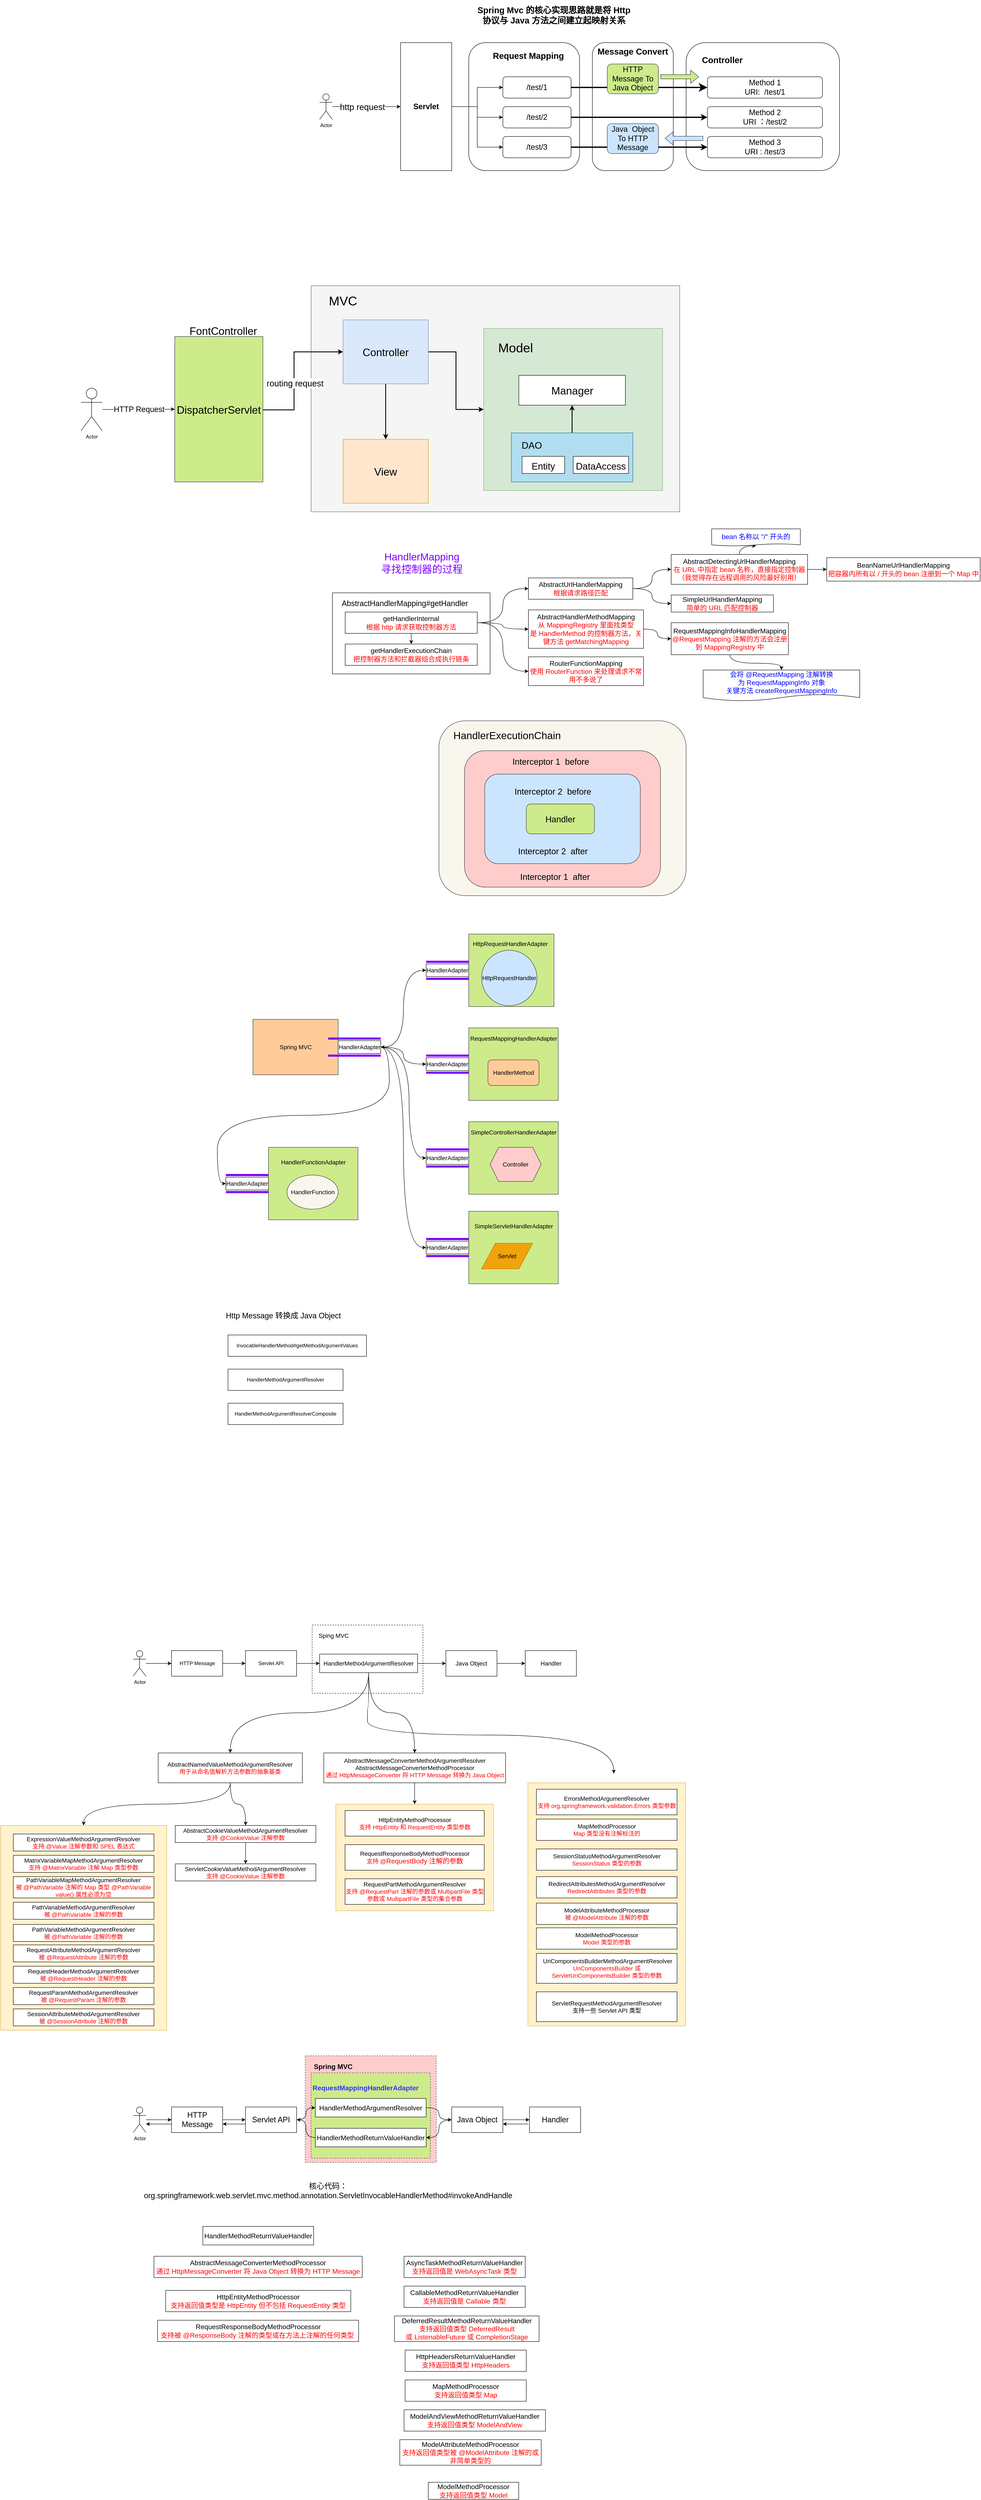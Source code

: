 <mxfile version="22.1.4" type="github">
  <diagram name="第 1 页" id="0abql_iOvC0QdY2ZX0is">
    <mxGraphModel dx="2668" dy="525" grid="1" gridSize="10" guides="1" tooltips="1" connect="1" arrows="1" fold="1" page="1" pageScale="1" pageWidth="827" pageHeight="1169" math="0" shadow="0">
      <root>
        <mxCell id="0" />
        <mxCell id="1" parent="0" />
        <mxCell id="wAme3UlPmWFeaYKPA1oI-31" value="" style="rounded=0;whiteSpace=wrap;html=1;dashed=1;fillColor=#ffcccc;strokeColor=#36393d;" vertex="1" parent="1">
          <mxGeometry x="-263.75" y="4930" width="307.5" height="250" as="geometry" />
        </mxCell>
        <mxCell id="zdFqW6kIlWK-Jbg1lNn0-34" value="" style="rounded=0;whiteSpace=wrap;html=1;fillColor=#fff2cc;strokeColor=#d6b656;" parent="1" vertex="1">
          <mxGeometry x="258.75" y="4290" width="370" height="570" as="geometry" />
        </mxCell>
        <mxCell id="zdFqW6kIlWK-Jbg1lNn0-29" value="" style="rounded=0;whiteSpace=wrap;html=1;fillColor=#fff2cc;strokeColor=#d6b656;" parent="1" vertex="1">
          <mxGeometry x="-192" y="4340" width="370" height="250" as="geometry" />
        </mxCell>
        <mxCell id="zdFqW6kIlWK-Jbg1lNn0-22" value="" style="rounded=0;whiteSpace=wrap;html=1;fillColor=#fff2cc;strokeColor=#d6b656;" parent="1" vertex="1">
          <mxGeometry x="-978.75" y="4390" width="390" height="480" as="geometry" />
        </mxCell>
        <mxCell id="Q98ZkcQ8B9xDj1xsU-A5-8" value="" style="rounded=1;whiteSpace=wrap;html=1;fillColor=#f9f7ed;strokeColor=#36393d;" parent="1" vertex="1">
          <mxGeometry x="50" y="1800" width="580" height="410" as="geometry" />
        </mxCell>
        <mxCell id="10Tzt0Tq10bFXuyb6pFD-25" value="" style="rounded=1;whiteSpace=wrap;html=1;" parent="1" vertex="1">
          <mxGeometry x="410" y="210" width="190" height="300" as="geometry" />
        </mxCell>
        <mxCell id="10Tzt0Tq10bFXuyb6pFD-18" value="" style="rounded=1;whiteSpace=wrap;html=1;" parent="1" vertex="1">
          <mxGeometry x="120" y="210" width="260" height="300" as="geometry" />
        </mxCell>
        <mxCell id="10Tzt0Tq10bFXuyb6pFD-2" value="" style="rounded=1;whiteSpace=wrap;html=1;" parent="1" vertex="1">
          <mxGeometry x="630" y="210" width="360" height="300" as="geometry" />
        </mxCell>
        <mxCell id="10Tzt0Tq10bFXuyb6pFD-3" value="&lt;font style=&quot;font-size: 20px;&quot;&gt;&lt;b style=&quot;&quot;&gt;Controller&lt;/b&gt;&lt;/font&gt;" style="text;html=1;strokeColor=none;fillColor=none;align=center;verticalAlign=middle;whiteSpace=wrap;rounded=0;" parent="1" vertex="1">
          <mxGeometry x="670" y="230" width="90" height="40" as="geometry" />
        </mxCell>
        <mxCell id="10Tzt0Tq10bFXuyb6pFD-4" value="&lt;font style=&quot;font-size: 18px;&quot;&gt;Method 1&lt;br&gt;URI:&amp;nbsp; /test/1&lt;br&gt;&lt;/font&gt;" style="rounded=1;whiteSpace=wrap;html=1;" parent="1" vertex="1">
          <mxGeometry x="680" y="290" width="270" height="50" as="geometry" />
        </mxCell>
        <mxCell id="10Tzt0Tq10bFXuyb6pFD-5" value="&lt;font style=&quot;font-size: 18px;&quot;&gt;Method 2&lt;br&gt;URI ：/test/2&lt;br&gt;&lt;/font&gt;" style="rounded=1;whiteSpace=wrap;html=1;" parent="1" vertex="1">
          <mxGeometry x="680" y="360" width="270" height="50" as="geometry" />
        </mxCell>
        <mxCell id="10Tzt0Tq10bFXuyb6pFD-6" value="&lt;font style=&quot;font-size: 18px;&quot;&gt;Method 3&lt;br&gt;URI : /test/3&lt;br&gt;&lt;/font&gt;" style="rounded=1;whiteSpace=wrap;html=1;" parent="1" vertex="1">
          <mxGeometry x="680" y="430" width="270" height="50" as="geometry" />
        </mxCell>
        <mxCell id="10Tzt0Tq10bFXuyb6pFD-12" style="edgeStyle=orthogonalEdgeStyle;rounded=0;orthogonalLoop=1;jettySize=auto;html=1;" parent="1" source="10Tzt0Tq10bFXuyb6pFD-7" target="10Tzt0Tq10bFXuyb6pFD-9" edge="1">
          <mxGeometry relative="1" as="geometry" />
        </mxCell>
        <mxCell id="10Tzt0Tq10bFXuyb6pFD-14" style="edgeStyle=orthogonalEdgeStyle;rounded=0;orthogonalLoop=1;jettySize=auto;html=1;" parent="1" source="10Tzt0Tq10bFXuyb6pFD-7" target="10Tzt0Tq10bFXuyb6pFD-10" edge="1">
          <mxGeometry relative="1" as="geometry" />
        </mxCell>
        <mxCell id="10Tzt0Tq10bFXuyb6pFD-16" style="edgeStyle=orthogonalEdgeStyle;rounded=0;orthogonalLoop=1;jettySize=auto;html=1;entryX=0;entryY=0.5;entryDx=0;entryDy=0;" parent="1" source="10Tzt0Tq10bFXuyb6pFD-7" target="10Tzt0Tq10bFXuyb6pFD-11" edge="1">
          <mxGeometry relative="1" as="geometry" />
        </mxCell>
        <mxCell id="10Tzt0Tq10bFXuyb6pFD-7" value="&lt;font style=&quot;font-size: 18px;&quot;&gt;&lt;b&gt;Servlet&lt;/b&gt;&lt;/font&gt;" style="rounded=0;whiteSpace=wrap;html=1;" parent="1" vertex="1">
          <mxGeometry x="-40" y="210" width="120" height="300" as="geometry" />
        </mxCell>
        <mxCell id="10Tzt0Tq10bFXuyb6pFD-13" style="edgeStyle=orthogonalEdgeStyle;rounded=0;orthogonalLoop=1;jettySize=auto;html=1;endSize=11;strokeWidth=3;" parent="1" source="10Tzt0Tq10bFXuyb6pFD-9" target="10Tzt0Tq10bFXuyb6pFD-4" edge="1">
          <mxGeometry relative="1" as="geometry" />
        </mxCell>
        <mxCell id="10Tzt0Tq10bFXuyb6pFD-9" value="&lt;font style=&quot;font-size: 18px;&quot;&gt;/test/1&lt;/font&gt;" style="rounded=1;whiteSpace=wrap;html=1;" parent="1" vertex="1">
          <mxGeometry x="200" y="290" width="160" height="50" as="geometry" />
        </mxCell>
        <mxCell id="10Tzt0Tq10bFXuyb6pFD-15" style="edgeStyle=orthogonalEdgeStyle;rounded=0;orthogonalLoop=1;jettySize=auto;html=1;strokeWidth=3;" parent="1" source="10Tzt0Tq10bFXuyb6pFD-10" target="10Tzt0Tq10bFXuyb6pFD-5" edge="1">
          <mxGeometry relative="1" as="geometry" />
        </mxCell>
        <mxCell id="10Tzt0Tq10bFXuyb6pFD-10" value="&lt;font style=&quot;font-size: 18px;&quot;&gt;/test/2&lt;/font&gt;" style="rounded=1;whiteSpace=wrap;html=1;" parent="1" vertex="1">
          <mxGeometry x="200" y="360" width="160" height="50" as="geometry" />
        </mxCell>
        <mxCell id="10Tzt0Tq10bFXuyb6pFD-17" style="edgeStyle=orthogonalEdgeStyle;rounded=0;orthogonalLoop=1;jettySize=auto;html=1;strokeWidth=3;" parent="1" source="10Tzt0Tq10bFXuyb6pFD-11" target="10Tzt0Tq10bFXuyb6pFD-6" edge="1">
          <mxGeometry relative="1" as="geometry" />
        </mxCell>
        <mxCell id="10Tzt0Tq10bFXuyb6pFD-11" value="&lt;font style=&quot;font-size: 18px;&quot;&gt;/test/3&lt;/font&gt;" style="rounded=1;whiteSpace=wrap;html=1;" parent="1" vertex="1">
          <mxGeometry x="200" y="430" width="160" height="50" as="geometry" />
        </mxCell>
        <mxCell id="10Tzt0Tq10bFXuyb6pFD-19" value="&lt;font style=&quot;font-size: 20px;&quot;&gt;&lt;b style=&quot;&quot;&gt;Request Mapping&lt;/b&gt;&lt;/font&gt;" style="text;html=1;strokeColor=none;fillColor=none;align=center;verticalAlign=middle;whiteSpace=wrap;rounded=0;" parent="1" vertex="1">
          <mxGeometry x="175" y="220" width="170" height="40" as="geometry" />
        </mxCell>
        <mxCell id="10Tzt0Tq10bFXuyb6pFD-21" style="edgeStyle=orthogonalEdgeStyle;rounded=0;orthogonalLoop=1;jettySize=auto;html=1;" parent="1" source="10Tzt0Tq10bFXuyb6pFD-20" target="10Tzt0Tq10bFXuyb6pFD-7" edge="1">
          <mxGeometry relative="1" as="geometry" />
        </mxCell>
        <mxCell id="10Tzt0Tq10bFXuyb6pFD-22" value="&lt;font style=&quot;font-size: 20px;&quot;&gt;http request&lt;/font&gt;" style="edgeLabel;html=1;align=center;verticalAlign=middle;resizable=0;points=[];" parent="10Tzt0Tq10bFXuyb6pFD-21" vertex="1" connectable="0">
          <mxGeometry x="-0.287" y="-3" relative="1" as="geometry">
            <mxPoint x="13" y="-3" as="offset" />
          </mxGeometry>
        </mxCell>
        <mxCell id="10Tzt0Tq10bFXuyb6pFD-20" value="Actor" style="shape=umlActor;verticalLabelPosition=bottom;verticalAlign=top;html=1;outlineConnect=0;" parent="1" vertex="1">
          <mxGeometry x="-230" y="330" width="30" height="60" as="geometry" />
        </mxCell>
        <mxCell id="10Tzt0Tq10bFXuyb6pFD-23" value="&lt;font style=&quot;font-size: 20px;&quot;&gt;&lt;b style=&quot;&quot;&gt;Spring Mvc 的核心实现思路就是将 Http 协议与 Java 方法之间建立起映射关系&lt;/b&gt;&lt;/font&gt;" style="text;html=1;strokeColor=none;fillColor=none;align=center;verticalAlign=middle;whiteSpace=wrap;rounded=0;" parent="1" vertex="1">
          <mxGeometry x="130" y="110" width="380" height="70" as="geometry" />
        </mxCell>
        <mxCell id="10Tzt0Tq10bFXuyb6pFD-26" value="&lt;font style=&quot;font-size: 20px;&quot;&gt;&lt;b style=&quot;&quot;&gt;Message Convert&lt;/b&gt;&lt;/font&gt;" style="text;html=1;strokeColor=none;fillColor=none;align=center;verticalAlign=middle;whiteSpace=wrap;rounded=0;" parent="1" vertex="1">
          <mxGeometry x="420" y="210" width="170" height="40" as="geometry" />
        </mxCell>
        <mxCell id="10Tzt0Tq10bFXuyb6pFD-29" value="&lt;font style=&quot;font-size: 18px;&quot;&gt;HTTP Message To Java Object&lt;/font&gt;" style="rounded=1;whiteSpace=wrap;html=1;fillColor=#cdeb8b;strokeColor=#36393d;" parent="1" vertex="1">
          <mxGeometry x="445" y="260" width="120" height="70" as="geometry" />
        </mxCell>
        <mxCell id="10Tzt0Tq10bFXuyb6pFD-30" value="&lt;font style=&quot;font-size: 18px;&quot;&gt;Java&amp;nbsp; Object To HTTP Message&lt;/font&gt;" style="rounded=1;whiteSpace=wrap;html=1;fillColor=#cce5ff;strokeColor=#36393d;" parent="1" vertex="1">
          <mxGeometry x="445" y="400" width="120" height="70" as="geometry" />
        </mxCell>
        <mxCell id="10Tzt0Tq10bFXuyb6pFD-31" value="" style="shape=flexArrow;endArrow=classic;html=1;rounded=0;fillColor=#cdeb8b;strokeColor=#36393d;" parent="1" edge="1">
          <mxGeometry width="50" height="50" relative="1" as="geometry">
            <mxPoint x="570" y="290" as="sourcePoint" />
            <mxPoint x="660" y="290" as="targetPoint" />
          </mxGeometry>
        </mxCell>
        <mxCell id="10Tzt0Tq10bFXuyb6pFD-32" value="" style="shape=flexArrow;endArrow=classic;html=1;rounded=0;fillColor=#cce5ff;strokeColor=#36393d;" parent="1" edge="1">
          <mxGeometry width="50" height="50" relative="1" as="geometry">
            <mxPoint x="670" y="434.5" as="sourcePoint" />
            <mxPoint x="580" y="434.5" as="targetPoint" />
          </mxGeometry>
        </mxCell>
        <mxCell id="taZi2zHfxL4B1svhan_J-2" value="" style="rounded=0;whiteSpace=wrap;html=1;fillColor=#f5f5f5;fontColor=#333333;strokeColor=#666666;" parent="1" vertex="1">
          <mxGeometry x="-250" y="780" width="865" height="530" as="geometry" />
        </mxCell>
        <mxCell id="taZi2zHfxL4B1svhan_J-3" style="edgeStyle=orthogonalEdgeStyle;rounded=0;orthogonalLoop=1;jettySize=auto;html=1;fontSize=25;strokeWidth=2;" parent="1" source="taZi2zHfxL4B1svhan_J-5" target="taZi2zHfxL4B1svhan_J-7" edge="1">
          <mxGeometry relative="1" as="geometry" />
        </mxCell>
        <mxCell id="taZi2zHfxL4B1svhan_J-4" style="edgeStyle=orthogonalEdgeStyle;rounded=0;orthogonalLoop=1;jettySize=auto;html=1;exitX=0.5;exitY=1;exitDx=0;exitDy=0;fontSize=25;strokeWidth=2;" parent="1" source="taZi2zHfxL4B1svhan_J-5" target="taZi2zHfxL4B1svhan_J-6" edge="1">
          <mxGeometry relative="1" as="geometry" />
        </mxCell>
        <mxCell id="taZi2zHfxL4B1svhan_J-5" value="&lt;font style=&quot;font-size: 25px;&quot;&gt;Controller&lt;/font&gt;" style="rounded=0;whiteSpace=wrap;html=1;fillColor=#dae8fc;strokeColor=#6c8ebf;" parent="1" vertex="1">
          <mxGeometry x="-175" y="860" width="200" height="150" as="geometry" />
        </mxCell>
        <mxCell id="taZi2zHfxL4B1svhan_J-6" value="&lt;font style=&quot;font-size: 25px;&quot;&gt;View&lt;/font&gt;" style="rounded=0;whiteSpace=wrap;html=1;fillColor=#ffe6cc;strokeColor=#d79b00;" parent="1" vertex="1">
          <mxGeometry x="-175" y="1140" width="200" height="150" as="geometry" />
        </mxCell>
        <mxCell id="taZi2zHfxL4B1svhan_J-7" value="" style="rounded=0;whiteSpace=wrap;html=1;fillColor=#d5e8d4;strokeColor=#82b366;" parent="1" vertex="1">
          <mxGeometry x="155" y="880" width="420" height="380" as="geometry" />
        </mxCell>
        <mxCell id="taZi2zHfxL4B1svhan_J-8" style="edgeStyle=orthogonalEdgeStyle;rounded=0;orthogonalLoop=1;jettySize=auto;html=1;exitX=0.5;exitY=0;exitDx=0;exitDy=0;entryX=0.5;entryY=1;entryDx=0;entryDy=0;fontSize=30;strokeWidth=2;" parent="1" source="taZi2zHfxL4B1svhan_J-9" target="taZi2zHfxL4B1svhan_J-10" edge="1">
          <mxGeometry relative="1" as="geometry" />
        </mxCell>
        <mxCell id="taZi2zHfxL4B1svhan_J-9" value="" style="rounded=0;whiteSpace=wrap;html=1;fontSize=25;fillColor=#b1ddf0;strokeColor=#10739e;" parent="1" vertex="1">
          <mxGeometry x="220" y="1125" width="285" height="115" as="geometry" />
        </mxCell>
        <mxCell id="taZi2zHfxL4B1svhan_J-10" value="Manager" style="rounded=0;whiteSpace=wrap;html=1;fontSize=25;" parent="1" vertex="1">
          <mxGeometry x="237.5" y="990" width="250" height="70" as="geometry" />
        </mxCell>
        <mxCell id="taZi2zHfxL4B1svhan_J-11" value="&lt;font style=&quot;font-size: 30px;&quot;&gt;MVC&lt;/font&gt;" style="text;html=1;strokeColor=none;fillColor=none;align=center;verticalAlign=middle;whiteSpace=wrap;rounded=0;fontSize=25;" parent="1" vertex="1">
          <mxGeometry x="-230" y="790" width="110" height="50" as="geometry" />
        </mxCell>
        <mxCell id="taZi2zHfxL4B1svhan_J-12" value="&lt;font style=&quot;font-size: 30px;&quot;&gt;Model&lt;/font&gt;" style="text;html=1;strokeColor=none;fillColor=none;align=center;verticalAlign=middle;whiteSpace=wrap;rounded=0;fontSize=25;" parent="1" vertex="1">
          <mxGeometry x="175" y="900" width="110" height="50" as="geometry" />
        </mxCell>
        <mxCell id="taZi2zHfxL4B1svhan_J-13" value="&lt;font style=&quot;font-size: 22px;&quot;&gt;Entity&lt;/font&gt;" style="rounded=0;whiteSpace=wrap;html=1;fontSize=30;" parent="1" vertex="1">
          <mxGeometry x="245" y="1180" width="100" height="40" as="geometry" />
        </mxCell>
        <mxCell id="taZi2zHfxL4B1svhan_J-14" value="&lt;font style=&quot;font-size: 22px;&quot;&gt;DataAccess&lt;/font&gt;" style="rounded=0;whiteSpace=wrap;html=1;fontSize=30;" parent="1" vertex="1">
          <mxGeometry x="365" y="1180" width="130" height="40" as="geometry" />
        </mxCell>
        <mxCell id="taZi2zHfxL4B1svhan_J-15" value="DAO" style="text;html=1;strokeColor=none;fillColor=none;align=center;verticalAlign=middle;whiteSpace=wrap;rounded=0;fontSize=22;" parent="1" vertex="1">
          <mxGeometry x="237.5" y="1140" width="60" height="30" as="geometry" />
        </mxCell>
        <mxCell id="taZi2zHfxL4B1svhan_J-17" style="edgeStyle=orthogonalEdgeStyle;rounded=0;orthogonalLoop=1;jettySize=auto;html=1;entryX=0;entryY=0.5;entryDx=0;entryDy=0;strokeWidth=2;" parent="1" source="taZi2zHfxL4B1svhan_J-16" target="taZi2zHfxL4B1svhan_J-5" edge="1">
          <mxGeometry relative="1" as="geometry">
            <Array as="points">
              <mxPoint x="-290" y="1071" />
              <mxPoint x="-290" y="935" />
            </Array>
          </mxGeometry>
        </mxCell>
        <mxCell id="taZi2zHfxL4B1svhan_J-22" value="&lt;font style=&quot;font-size: 20px;&quot;&gt;routing request&lt;/font&gt;" style="edgeLabel;html=1;align=center;verticalAlign=middle;resizable=0;points=[];" parent="taZi2zHfxL4B1svhan_J-17" vertex="1" connectable="0">
          <mxGeometry x="-0.155" y="-2" relative="1" as="geometry">
            <mxPoint y="1" as="offset" />
          </mxGeometry>
        </mxCell>
        <mxCell id="taZi2zHfxL4B1svhan_J-16" value="&lt;font style=&quot;font-size: 25px;&quot;&gt;DispatcherServlet&lt;/font&gt;" style="rounded=0;whiteSpace=wrap;html=1;fillColor=#cdeb8b;strokeColor=#36393d;" parent="1" vertex="1">
          <mxGeometry x="-570" y="899" width="207" height="341" as="geometry" />
        </mxCell>
        <mxCell id="taZi2zHfxL4B1svhan_J-18" value="&lt;font style=&quot;font-size: 25px;&quot;&gt;FontController&lt;/font&gt;" style="text;html=1;strokeColor=none;fillColor=none;align=center;verticalAlign=middle;whiteSpace=wrap;rounded=0;" parent="1" vertex="1">
          <mxGeometry x="-526.5" y="870" width="140" height="30" as="geometry" />
        </mxCell>
        <mxCell id="taZi2zHfxL4B1svhan_J-20" style="edgeStyle=orthogonalEdgeStyle;rounded=0;orthogonalLoop=1;jettySize=auto;html=1;entryX=0;entryY=0.5;entryDx=0;entryDy=0;" parent="1" source="taZi2zHfxL4B1svhan_J-19" target="taZi2zHfxL4B1svhan_J-16" edge="1">
          <mxGeometry relative="1" as="geometry" />
        </mxCell>
        <mxCell id="taZi2zHfxL4B1svhan_J-21" value="&lt;font style=&quot;font-size: 18px;&quot;&gt;HTTP Request&lt;/font&gt;" style="edgeLabel;html=1;align=center;verticalAlign=middle;resizable=0;points=[];" parent="taZi2zHfxL4B1svhan_J-20" vertex="1" connectable="0">
          <mxGeometry x="-0.26" y="1" relative="1" as="geometry">
            <mxPoint x="23" y="1" as="offset" />
          </mxGeometry>
        </mxCell>
        <mxCell id="taZi2zHfxL4B1svhan_J-19" value="Actor" style="shape=umlActor;verticalLabelPosition=bottom;verticalAlign=top;html=1;outlineConnect=0;" parent="1" vertex="1">
          <mxGeometry x="-790" y="1020" width="50" height="100" as="geometry" />
        </mxCell>
        <mxCell id="3lszufqdUvXLjo91GpNb-1" value="" style="rounded=0;whiteSpace=wrap;html=1;" parent="1" vertex="1">
          <mxGeometry x="-200" y="1500" width="370" height="190" as="geometry" />
        </mxCell>
        <mxCell id="3lszufqdUvXLjo91GpNb-7" value="" style="edgeStyle=orthogonalEdgeStyle;orthogonalLoop=1;jettySize=auto;html=1;entryX=0;entryY=0.5;entryDx=0;entryDy=0;curved=1;" parent="1" source="3lszufqdUvXLjo91GpNb-2" target="3lszufqdUvXLjo91GpNb-6" edge="1">
          <mxGeometry relative="1" as="geometry" />
        </mxCell>
        <mxCell id="3lszufqdUvXLjo91GpNb-19" style="edgeStyle=orthogonalEdgeStyle;orthogonalLoop=1;jettySize=auto;html=1;entryX=0;entryY=0.5;entryDx=0;entryDy=0;curved=1;" parent="1" source="3lszufqdUvXLjo91GpNb-2" target="3lszufqdUvXLjo91GpNb-18" edge="1">
          <mxGeometry relative="1" as="geometry" />
        </mxCell>
        <mxCell id="3lszufqdUvXLjo91GpNb-26" style="edgeStyle=orthogonalEdgeStyle;orthogonalLoop=1;jettySize=auto;html=1;entryX=0;entryY=0.5;entryDx=0;entryDy=0;curved=1;" parent="1" source="3lszufqdUvXLjo91GpNb-2" target="3lszufqdUvXLjo91GpNb-25" edge="1">
          <mxGeometry relative="1" as="geometry" />
        </mxCell>
        <mxCell id="3lszufqdUvXLjo91GpNb-27" style="edgeStyle=orthogonalEdgeStyle;rounded=0;orthogonalLoop=1;jettySize=auto;html=1;entryX=0.5;entryY=0;entryDx=0;entryDy=0;" parent="1" source="3lszufqdUvXLjo91GpNb-2" target="3lszufqdUvXLjo91GpNb-3" edge="1">
          <mxGeometry relative="1" as="geometry" />
        </mxCell>
        <mxCell id="3lszufqdUvXLjo91GpNb-2" value="&lt;font style=&quot;font-size: 16px;&quot;&gt;getHandlerInternal&lt;br&gt;&lt;font color=&quot;#ff0000&quot;&gt;根据 http 请求获取控制器方法&lt;/font&gt;&lt;/font&gt;" style="rounded=0;whiteSpace=wrap;html=1;" parent="1" vertex="1">
          <mxGeometry x="-170" y="1545" width="310" height="50" as="geometry" />
        </mxCell>
        <mxCell id="3lszufqdUvXLjo91GpNb-3" value="&lt;font style=&quot;font-size: 16px;&quot;&gt;getHandlerExecutionChain&lt;br&gt;&lt;font color=&quot;#ff0000&quot;&gt;把控制器方法和拦截器组合成执行链条&lt;/font&gt;&lt;/font&gt;" style="rounded=0;whiteSpace=wrap;html=1;" parent="1" vertex="1">
          <mxGeometry x="-170" y="1620" width="310" height="50" as="geometry" />
        </mxCell>
        <mxCell id="3lszufqdUvXLjo91GpNb-4" value="&lt;font style=&quot;font-size: 18px;&quot;&gt;AbstractHandlerMapping#getHandler&lt;/font&gt;" style="text;html=1;strokeColor=none;fillColor=none;align=center;verticalAlign=middle;whiteSpace=wrap;rounded=0;" parent="1" vertex="1">
          <mxGeometry x="-190" y="1510" width="320" height="30" as="geometry" />
        </mxCell>
        <mxCell id="3lszufqdUvXLjo91GpNb-13" style="edgeStyle=orthogonalEdgeStyle;orthogonalLoop=1;jettySize=auto;html=1;entryX=0;entryY=0.5;entryDx=0;entryDy=0;curved=1;" parent="1" source="3lszufqdUvXLjo91GpNb-6" target="3lszufqdUvXLjo91GpNb-9" edge="1">
          <mxGeometry relative="1" as="geometry">
            <mxPoint x="565" y="1420" as="targetPoint" />
          </mxGeometry>
        </mxCell>
        <mxCell id="3lszufqdUvXLjo91GpNb-17" style="edgeStyle=orthogonalEdgeStyle;orthogonalLoop=1;jettySize=auto;html=1;entryX=0;entryY=0.5;entryDx=0;entryDy=0;exitX=1;exitY=0.5;exitDx=0;exitDy=0;curved=1;" parent="1" source="3lszufqdUvXLjo91GpNb-6" target="3lszufqdUvXLjo91GpNb-16" edge="1">
          <mxGeometry relative="1" as="geometry">
            <mxPoint x="575" y="1500" as="targetPoint" />
          </mxGeometry>
        </mxCell>
        <mxCell id="3lszufqdUvXLjo91GpNb-6" value="&lt;font style=&quot;&quot;&gt;&lt;font style=&quot;font-size: 16px;&quot;&gt;AbstractUrlHandlerMapping&lt;br&gt;&lt;font color=&quot;#ff0000&quot;&gt;根据请求路径匹配&lt;/font&gt;&lt;/font&gt;&lt;br&gt;&lt;/font&gt;" style="whiteSpace=wrap;html=1;rounded=0;" parent="1" vertex="1">
          <mxGeometry x="260" y="1465" width="245" height="50" as="geometry" />
        </mxCell>
        <mxCell id="3lszufqdUvXLjo91GpNb-12" value="" style="edgeStyle=orthogonalEdgeStyle;orthogonalLoop=1;jettySize=auto;html=1;curved=1;" parent="1" source="3lszufqdUvXLjo91GpNb-9" target="3lszufqdUvXLjo91GpNb-11" edge="1">
          <mxGeometry relative="1" as="geometry" />
        </mxCell>
        <mxCell id="3lszufqdUvXLjo91GpNb-15" value="" style="edgeStyle=orthogonalEdgeStyle;rounded=0;orthogonalLoop=1;jettySize=auto;html=1;" parent="1" source="3lszufqdUvXLjo91GpNb-9" target="3lszufqdUvXLjo91GpNb-14" edge="1">
          <mxGeometry relative="1" as="geometry" />
        </mxCell>
        <mxCell id="3lszufqdUvXLjo91GpNb-9" value="&lt;font style=&quot;&quot;&gt;&lt;font style=&quot;font-size: 16px;&quot;&gt;&lt;font style=&quot;&quot;&gt;AbstractDetectingUrlHandlerMapping&lt;br&gt;&lt;/font&gt;&lt;font color=&quot;#ff0000&quot; style=&quot;&quot;&gt;在 URL 中指定 bean 名称，直接指定控制器（我觉得存在远程调用的风险最好别用）&lt;/font&gt;&lt;/font&gt;&lt;br&gt;&lt;/font&gt;" style="whiteSpace=wrap;html=1;rounded=0;" parent="1" vertex="1">
          <mxGeometry x="595" y="1410" width="320" height="70" as="geometry" />
        </mxCell>
        <mxCell id="3lszufqdUvXLjo91GpNb-11" value="&lt;font color=&quot;#0000ff&quot; style=&quot;font-size: 16px;&quot;&gt;bean 名称以 &quot;/&quot; 开头的&lt;/font&gt;" style="shape=document;whiteSpace=wrap;html=1;boundedLbl=1;rounded=0;size=0.125;" parent="1" vertex="1">
          <mxGeometry x="690" y="1350" width="208" height="40" as="geometry" />
        </mxCell>
        <mxCell id="3lszufqdUvXLjo91GpNb-14" value="&lt;font style=&quot;&quot;&gt;&lt;font style=&quot;font-size: 16px;&quot;&gt;&lt;font style=&quot;&quot;&gt;BeanNameUrlHandlerMapping&lt;br&gt;&lt;/font&gt;&lt;font color=&quot;#ff0000&quot;&gt;把容器内所有以 / 开头的 bean 注册到一个 Map 中&lt;/font&gt;&lt;/font&gt;&lt;br&gt;&lt;/font&gt;" style="whiteSpace=wrap;html=1;rounded=0;" parent="1" vertex="1">
          <mxGeometry x="960" y="1417.5" width="360" height="55" as="geometry" />
        </mxCell>
        <mxCell id="3lszufqdUvXLjo91GpNb-16" value="&lt;font style=&quot;&quot;&gt;&lt;font style=&quot;font-size: 16px;&quot;&gt;&lt;font style=&quot;&quot;&gt;SimpleUrlHandlerMapping&lt;br&gt;&lt;/font&gt;&lt;font color=&quot;#ff0000&quot;&gt;简单的 URL 匹配控制器&lt;/font&gt;&lt;/font&gt;&lt;br&gt;&lt;/font&gt;" style="whiteSpace=wrap;html=1;rounded=0;" parent="1" vertex="1">
          <mxGeometry x="595" y="1505" width="240" height="40" as="geometry" />
        </mxCell>
        <mxCell id="3lszufqdUvXLjo91GpNb-22" style="edgeStyle=orthogonalEdgeStyle;orthogonalLoop=1;jettySize=auto;html=1;entryX=0;entryY=0.5;entryDx=0;entryDy=0;curved=1;" parent="1" source="3lszufqdUvXLjo91GpNb-18" target="3lszufqdUvXLjo91GpNb-21" edge="1">
          <mxGeometry relative="1" as="geometry">
            <mxPoint x="575" y="1597.5" as="targetPoint" />
          </mxGeometry>
        </mxCell>
        <mxCell id="3lszufqdUvXLjo91GpNb-18" value="&lt;font style=&quot;font-size: 16px;&quot;&gt;&lt;font style=&quot;&quot;&gt;&lt;font style=&quot;&quot;&gt;&lt;font style=&quot;&quot;&gt;AbstractHandlerMethodMapping&lt;br&gt;&lt;/font&gt;&lt;font style=&quot;&quot; color=&quot;#ff0000&quot;&gt;从&amp;nbsp;MappingRegistry 里面找类型是&amp;nbsp;&lt;/font&gt;&lt;/font&gt;&lt;font style=&quot;&quot; color=&quot;#ff0000&quot;&gt;HandlerMethod 的控制器方法，关键方法&amp;nbsp;&lt;/font&gt;&lt;/font&gt;&lt;font color=&quot;#ff0000&quot;&gt;getMatchingMapping&lt;/font&gt;&lt;/font&gt;" style="whiteSpace=wrap;html=1;rounded=0;" parent="1" vertex="1">
          <mxGeometry x="260" y="1540" width="270" height="90" as="geometry" />
        </mxCell>
        <mxCell id="3lszufqdUvXLjo91GpNb-24" value="" style="edgeStyle=orthogonalEdgeStyle;orthogonalLoop=1;jettySize=auto;html=1;curved=1;" parent="1" source="3lszufqdUvXLjo91GpNb-21" target="3lszufqdUvXLjo91GpNb-23" edge="1">
          <mxGeometry relative="1" as="geometry" />
        </mxCell>
        <mxCell id="3lszufqdUvXLjo91GpNb-21" value="&lt;font style=&quot;&quot;&gt;&lt;font style=&quot;font-size: 16px;&quot;&gt;&lt;font style=&quot;&quot;&gt;RequestMappingInfoHandlerMapping&lt;br&gt;&lt;/font&gt;&lt;font color=&quot;#ff0000&quot;&gt;@RequestMapping 注解的方法会注册到&amp;nbsp;MappingRegistry 中&lt;/font&gt;&lt;/font&gt;&lt;br&gt;&lt;/font&gt;" style="whiteSpace=wrap;html=1;rounded=0;" parent="1" vertex="1">
          <mxGeometry x="595" y="1570" width="275" height="75" as="geometry" />
        </mxCell>
        <mxCell id="3lszufqdUvXLjo91GpNb-23" value="&lt;font color=&quot;#0000ff&quot;&gt;&lt;font style=&quot;font-size: 16px;&quot;&gt;会将&amp;nbsp;@RequestMapping 注解转换为&amp;nbsp;RequestMappingInfo 对象&lt;br&gt;关键方法&amp;nbsp;&lt;/font&gt;&lt;font style=&quot;font-size: 16px;&quot;&gt;createRequestMappingInfo&lt;/font&gt;&lt;/font&gt;" style="shape=document;whiteSpace=wrap;html=1;boundedLbl=1;rounded=0;size=0.216;" parent="1" vertex="1">
          <mxGeometry x="670" y="1681" width="367.5" height="72.5" as="geometry" />
        </mxCell>
        <mxCell id="3lszufqdUvXLjo91GpNb-25" value="&lt;font style=&quot;font-size: 16px;&quot;&gt;RouterFunctionMapping&lt;br&gt;&lt;font color=&quot;#ff0000&quot;&gt;使用&amp;nbsp;RouterFunction 来处理请求不常用不多说了&lt;/font&gt;&lt;br&gt;&lt;/font&gt;" style="whiteSpace=wrap;html=1;rounded=0;" parent="1" vertex="1">
          <mxGeometry x="260" y="1650" width="270" height="67.5" as="geometry" />
        </mxCell>
        <mxCell id="3lszufqdUvXLjo91GpNb-28" value="&lt;font color=&quot;#7f00ff&quot; style=&quot;font-size: 24px;&quot;&gt;HandlerMapping &lt;br&gt;寻找控制器的过程&lt;/font&gt;" style="text;html=1;strokeColor=none;fillColor=none;align=center;verticalAlign=middle;whiteSpace=wrap;rounded=0;" parent="1" vertex="1">
          <mxGeometry x="-120" y="1400" width="260" height="60" as="geometry" />
        </mxCell>
        <mxCell id="Q98ZkcQ8B9xDj1xsU-A5-1" value="" style="rounded=1;whiteSpace=wrap;html=1;fillColor=#ffcccc;strokeColor=#36393d;" parent="1" vertex="1">
          <mxGeometry x="110" y="1870" width="460" height="320" as="geometry" />
        </mxCell>
        <mxCell id="Q98ZkcQ8B9xDj1xsU-A5-2" value="" style="rounded=1;whiteSpace=wrap;html=1;fillColor=#cce5ff;strokeColor=#36393d;" parent="1" vertex="1">
          <mxGeometry x="157.5" y="1925" width="365" height="210" as="geometry" />
        </mxCell>
        <mxCell id="Q98ZkcQ8B9xDj1xsU-A5-3" value="&lt;font style=&quot;font-size: 20px;&quot;&gt;Handler&lt;/font&gt;" style="rounded=1;whiteSpace=wrap;html=1;fillColor=#cdeb8b;strokeColor=#36393d;" parent="1" vertex="1">
          <mxGeometry x="255" y="1995" width="160" height="70" as="geometry" />
        </mxCell>
        <mxCell id="Q98ZkcQ8B9xDj1xsU-A5-4" value="&lt;font style=&quot;font-size: 20px;&quot;&gt;Interceptor 2&amp;nbsp; before&lt;/font&gt;" style="text;html=1;strokeColor=none;fillColor=none;align=center;verticalAlign=middle;whiteSpace=wrap;rounded=0;" parent="1" vertex="1">
          <mxGeometry x="215" y="1950" width="205" height="30" as="geometry" />
        </mxCell>
        <mxCell id="Q98ZkcQ8B9xDj1xsU-A5-5" value="&lt;font style=&quot;font-size: 20px;&quot;&gt;Interceptor 2&amp;nbsp; after&lt;/font&gt;" style="text;html=1;strokeColor=none;fillColor=none;align=center;verticalAlign=middle;whiteSpace=wrap;rounded=0;" parent="1" vertex="1">
          <mxGeometry x="215" y="2090" width="205" height="30" as="geometry" />
        </mxCell>
        <mxCell id="Q98ZkcQ8B9xDj1xsU-A5-6" value="&lt;font style=&quot;font-size: 20px;&quot;&gt;Interceptor 1&amp;nbsp; before&lt;/font&gt;" style="text;html=1;strokeColor=none;fillColor=none;align=center;verticalAlign=middle;whiteSpace=wrap;rounded=0;" parent="1" vertex="1">
          <mxGeometry x="210" y="1880" width="205" height="30" as="geometry" />
        </mxCell>
        <mxCell id="Q98ZkcQ8B9xDj1xsU-A5-7" value="&lt;font style=&quot;font-size: 20px;&quot;&gt;Interceptor 1&amp;nbsp; after&lt;/font&gt;" style="text;html=1;strokeColor=none;fillColor=none;align=center;verticalAlign=middle;whiteSpace=wrap;rounded=0;" parent="1" vertex="1">
          <mxGeometry x="220" y="2150" width="205" height="30" as="geometry" />
        </mxCell>
        <mxCell id="Q98ZkcQ8B9xDj1xsU-A5-9" value="&lt;font style=&quot;font-size: 24px;&quot;&gt;HandlerExecutionChain&lt;/font&gt;" style="text;html=1;strokeColor=none;fillColor=none;align=center;verticalAlign=middle;whiteSpace=wrap;rounded=0;" parent="1" vertex="1">
          <mxGeometry x="90" y="1810" width="240" height="50" as="geometry" />
        </mxCell>
        <mxCell id="3CwiVeuf_U36mDHTG-8X-5" value="&lt;font style=&quot;font-size: 14px;&quot;&gt;Spring MVC&lt;/font&gt;" style="rounded=0;whiteSpace=wrap;html=1;fillColor=#ffcc99;strokeColor=#36393d;" parent="1" vertex="1">
          <mxGeometry x="-386.5" y="2500" width="200" height="130" as="geometry" />
        </mxCell>
        <mxCell id="3CwiVeuf_U36mDHTG-8X-7" value="" style="line;strokeWidth=5;html=1;strokeColor=#7F00FF;" parent="1" vertex="1">
          <mxGeometry x="-210" y="2540" width="123.5" height="10" as="geometry" />
        </mxCell>
        <mxCell id="3CwiVeuf_U36mDHTG-8X-8" value="" style="line;strokeWidth=5;html=1;strokeColor=#7F00FF;" parent="1" vertex="1">
          <mxGeometry x="-210" y="2580" width="123.5" height="10" as="geometry" />
        </mxCell>
        <mxCell id="3CwiVeuf_U36mDHTG-8X-16" style="edgeStyle=orthogonalEdgeStyle;orthogonalLoop=1;jettySize=auto;html=1;entryX=0;entryY=0.5;entryDx=0;entryDy=0;startArrow=classic;startFill=1;curved=1;" parent="1" source="3CwiVeuf_U36mDHTG-8X-9" target="3CwiVeuf_U36mDHTG-8X-15" edge="1">
          <mxGeometry relative="1" as="geometry" />
        </mxCell>
        <mxCell id="3CwiVeuf_U36mDHTG-8X-25" style="edgeStyle=orthogonalEdgeStyle;orthogonalLoop=1;jettySize=auto;html=1;entryX=0;entryY=0.5;entryDx=0;entryDy=0;curved=1;" parent="1" source="3CwiVeuf_U36mDHTG-8X-9" target="3CwiVeuf_U36mDHTG-8X-22" edge="1">
          <mxGeometry relative="1" as="geometry" />
        </mxCell>
        <mxCell id="3CwiVeuf_U36mDHTG-8X-34" style="edgeStyle=orthogonalEdgeStyle;orthogonalLoop=1;jettySize=auto;html=1;entryX=0;entryY=0.5;entryDx=0;entryDy=0;curved=1;" parent="1" source="3CwiVeuf_U36mDHTG-8X-9" target="3CwiVeuf_U36mDHTG-8X-30" edge="1">
          <mxGeometry relative="1" as="geometry">
            <Array as="points">
              <mxPoint x="-20" y="2565" />
              <mxPoint x="-20" y="2825" />
            </Array>
          </mxGeometry>
        </mxCell>
        <mxCell id="3CwiVeuf_U36mDHTG-8X-44" style="edgeStyle=orthogonalEdgeStyle;orthogonalLoop=1;jettySize=auto;html=1;entryX=0;entryY=0.5;entryDx=0;entryDy=0;curved=1;" parent="1" source="3CwiVeuf_U36mDHTG-8X-9" target="3CwiVeuf_U36mDHTG-8X-39" edge="1">
          <mxGeometry relative="1" as="geometry" />
        </mxCell>
        <mxCell id="3CwiVeuf_U36mDHTG-8X-53" style="edgeStyle=orthogonalEdgeStyle;orthogonalLoop=1;jettySize=auto;html=1;entryX=0;entryY=0.5;entryDx=0;entryDy=0;exitX=1;exitY=0.5;exitDx=0;exitDy=0;curved=1;" parent="1" source="3CwiVeuf_U36mDHTG-8X-9" target="3CwiVeuf_U36mDHTG-8X-49" edge="1">
          <mxGeometry relative="1" as="geometry" />
        </mxCell>
        <mxCell id="3CwiVeuf_U36mDHTG-8X-9" value="&lt;font style=&quot;font-size: 14px;&quot;&gt;HandlerAdapter&lt;/font&gt;" style="rounded=0;whiteSpace=wrap;html=1;" parent="1" vertex="1">
          <mxGeometry x="-186.5" y="2550" width="100" height="30" as="geometry" />
        </mxCell>
        <mxCell id="3CwiVeuf_U36mDHTG-8X-10" value="" style="rounded=0;whiteSpace=wrap;html=1;fillColor=#cdeb8b;strokeColor=#36393d;" parent="1" vertex="1">
          <mxGeometry x="120" y="2300" width="200" height="170" as="geometry" />
        </mxCell>
        <mxCell id="3CwiVeuf_U36mDHTG-8X-11" value="&lt;font style=&quot;font-size: 14px;&quot;&gt;HttpRequestHandler&lt;/font&gt;" style="ellipse;whiteSpace=wrap;html=1;aspect=fixed;fillColor=#cce5ff;strokeColor=#36393d;" parent="1" vertex="1">
          <mxGeometry x="150" y="2338" width="130" height="130" as="geometry" />
        </mxCell>
        <mxCell id="3CwiVeuf_U36mDHTG-8X-12" value="&lt;font style=&quot;font-size: 14px;&quot;&gt;HttpRequestHandlerAdapter&lt;/font&gt;" style="text;html=1;strokeColor=none;fillColor=none;align=center;verticalAlign=middle;whiteSpace=wrap;rounded=0;" parent="1" vertex="1">
          <mxGeometry x="130" y="2308" width="175" height="30" as="geometry" />
        </mxCell>
        <mxCell id="3CwiVeuf_U36mDHTG-8X-13" value="" style="line;strokeWidth=5;html=1;strokeColor=#7F00FF;" parent="1" vertex="1">
          <mxGeometry x="20" y="2360" width="100" height="10" as="geometry" />
        </mxCell>
        <mxCell id="3CwiVeuf_U36mDHTG-8X-14" value="" style="line;strokeWidth=5;html=1;strokeColor=#7F00FF;" parent="1" vertex="1">
          <mxGeometry x="20" y="2400" width="100" height="10" as="geometry" />
        </mxCell>
        <mxCell id="3CwiVeuf_U36mDHTG-8X-15" value="&lt;font style=&quot;font-size: 14px;&quot;&gt;HandlerAdapter&lt;/font&gt;" style="rounded=0;whiteSpace=wrap;html=1;" parent="1" vertex="1">
          <mxGeometry x="20" y="2370" width="100" height="30" as="geometry" />
        </mxCell>
        <mxCell id="3CwiVeuf_U36mDHTG-8X-17" value="" style="rounded=0;whiteSpace=wrap;html=1;fillColor=#cdeb8b;strokeColor=#36393d;" parent="1" vertex="1">
          <mxGeometry x="120" y="2520" width="210" height="170" as="geometry" />
        </mxCell>
        <mxCell id="3CwiVeuf_U36mDHTG-8X-19" value="&lt;font style=&quot;font-size: 14px;&quot;&gt;RequestMappingHandlerAdapter&lt;/font&gt;" style="text;html=1;strokeColor=none;fillColor=none;align=center;verticalAlign=middle;whiteSpace=wrap;rounded=0;" parent="1" vertex="1">
          <mxGeometry x="137.5" y="2530" width="175" height="30" as="geometry" />
        </mxCell>
        <mxCell id="3CwiVeuf_U36mDHTG-8X-20" value="" style="line;strokeWidth=5;html=1;strokeColor=#7F00FF;" parent="1" vertex="1">
          <mxGeometry x="20" y="2580" width="100" height="10" as="geometry" />
        </mxCell>
        <mxCell id="3CwiVeuf_U36mDHTG-8X-21" value="" style="line;strokeWidth=5;html=1;strokeColor=#7F00FF;" parent="1" vertex="1">
          <mxGeometry x="20" y="2620" width="100" height="10" as="geometry" />
        </mxCell>
        <mxCell id="3CwiVeuf_U36mDHTG-8X-22" value="&lt;font style=&quot;font-size: 14px;&quot;&gt;HandlerAdapter&lt;/font&gt;" style="rounded=0;whiteSpace=wrap;html=1;" parent="1" vertex="1">
          <mxGeometry x="20" y="2590" width="100" height="30" as="geometry" />
        </mxCell>
        <mxCell id="3CwiVeuf_U36mDHTG-8X-24" value="&lt;font style=&quot;font-size: 14px;&quot;&gt;HandlerMethod&lt;/font&gt;" style="rounded=1;whiteSpace=wrap;html=1;fillColor=#ffcc99;strokeColor=#36393d;" parent="1" vertex="1">
          <mxGeometry x="165" y="2595" width="120" height="60" as="geometry" />
        </mxCell>
        <mxCell id="3CwiVeuf_U36mDHTG-8X-26" value="" style="rounded=0;whiteSpace=wrap;html=1;fillColor=#cdeb8b;strokeColor=#36393d;" parent="1" vertex="1">
          <mxGeometry x="120" y="2740" width="210" height="170" as="geometry" />
        </mxCell>
        <mxCell id="3CwiVeuf_U36mDHTG-8X-27" value="&lt;font style=&quot;font-size: 14px;&quot;&gt;SimpleControllerHandlerAdapter&lt;/font&gt;" style="text;html=1;strokeColor=none;fillColor=none;align=center;verticalAlign=middle;whiteSpace=wrap;rounded=0;" parent="1" vertex="1">
          <mxGeometry x="127.5" y="2750" width="195" height="30" as="geometry" />
        </mxCell>
        <mxCell id="3CwiVeuf_U36mDHTG-8X-28" value="" style="line;strokeWidth=5;html=1;strokeColor=#7F00FF;" parent="1" vertex="1">
          <mxGeometry x="20" y="2800" width="100" height="10" as="geometry" />
        </mxCell>
        <mxCell id="3CwiVeuf_U36mDHTG-8X-29" value="" style="line;strokeWidth=5;html=1;strokeColor=#7F00FF;" parent="1" vertex="1">
          <mxGeometry x="20" y="2840" width="100" height="10" as="geometry" />
        </mxCell>
        <mxCell id="3CwiVeuf_U36mDHTG-8X-30" value="&lt;font style=&quot;font-size: 14px;&quot;&gt;HandlerAdapter&lt;/font&gt;" style="rounded=0;whiteSpace=wrap;html=1;" parent="1" vertex="1">
          <mxGeometry x="20" y="2810" width="100" height="30" as="geometry" />
        </mxCell>
        <mxCell id="3CwiVeuf_U36mDHTG-8X-35" value="" style="rounded=0;whiteSpace=wrap;html=1;fillColor=#cdeb8b;strokeColor=#36393d;" parent="1" vertex="1">
          <mxGeometry x="120" y="2950" width="210" height="170" as="geometry" />
        </mxCell>
        <mxCell id="3CwiVeuf_U36mDHTG-8X-36" value="&lt;font style=&quot;font-size: 14px;&quot;&gt;SimpleServletHandlerAdapter&lt;/font&gt;" style="text;html=1;strokeColor=none;fillColor=none;align=center;verticalAlign=middle;whiteSpace=wrap;rounded=0;" parent="1" vertex="1">
          <mxGeometry x="137.5" y="2970" width="175" height="30" as="geometry" />
        </mxCell>
        <mxCell id="3CwiVeuf_U36mDHTG-8X-37" value="" style="line;strokeWidth=5;html=1;strokeColor=#7F00FF;" parent="1" vertex="1">
          <mxGeometry x="20" y="3010" width="100" height="10" as="geometry" />
        </mxCell>
        <mxCell id="3CwiVeuf_U36mDHTG-8X-38" value="" style="line;strokeWidth=5;html=1;strokeColor=#7F00FF;" parent="1" vertex="1">
          <mxGeometry x="20" y="3050" width="100" height="10" as="geometry" />
        </mxCell>
        <mxCell id="3CwiVeuf_U36mDHTG-8X-39" value="&lt;font style=&quot;font-size: 14px;&quot;&gt;HandlerAdapter&lt;/font&gt;" style="rounded=0;whiteSpace=wrap;html=1;" parent="1" vertex="1">
          <mxGeometry x="20" y="3020" width="100" height="30" as="geometry" />
        </mxCell>
        <mxCell id="3CwiVeuf_U36mDHTG-8X-41" value="&lt;font style=&quot;font-size: 14px;&quot;&gt;Servlet&lt;/font&gt;" style="shape=parallelogram;perimeter=parallelogramPerimeter;whiteSpace=wrap;html=1;fixedSize=1;fillColor=#f0a30a;fontColor=#000000;strokeColor=#BD7000;size=32.5;" parent="1" vertex="1">
          <mxGeometry x="150" y="3025" width="120" height="60" as="geometry" />
        </mxCell>
        <mxCell id="3CwiVeuf_U36mDHTG-8X-42" value="&lt;font style=&quot;font-size: 14px;&quot;&gt;Controller&lt;/font&gt;" style="shape=hexagon;perimeter=hexagonPerimeter2;whiteSpace=wrap;html=1;fixedSize=1;fillColor=#ffcccc;strokeColor=#36393d;" parent="1" vertex="1">
          <mxGeometry x="170" y="2800" width="120" height="80" as="geometry" />
        </mxCell>
        <mxCell id="3CwiVeuf_U36mDHTG-8X-45" value="" style="rounded=0;whiteSpace=wrap;html=1;fillColor=#cdeb8b;strokeColor=#36393d;" parent="1" vertex="1">
          <mxGeometry x="-350" y="2800" width="210" height="170" as="geometry" />
        </mxCell>
        <mxCell id="3CwiVeuf_U36mDHTG-8X-46" value="&lt;font style=&quot;font-size: 14px;&quot;&gt;HandlerFunctionAdapter&lt;/font&gt;" style="text;html=1;strokeColor=none;fillColor=none;align=center;verticalAlign=middle;whiteSpace=wrap;rounded=0;" parent="1" vertex="1">
          <mxGeometry x="-332.5" y="2820" width="175" height="30" as="geometry" />
        </mxCell>
        <mxCell id="3CwiVeuf_U36mDHTG-8X-47" value="" style="line;strokeWidth=5;html=1;strokeColor=#7F00FF;" parent="1" vertex="1">
          <mxGeometry x="-450" y="2860" width="100" height="10" as="geometry" />
        </mxCell>
        <mxCell id="3CwiVeuf_U36mDHTG-8X-48" value="" style="line;strokeWidth=5;html=1;strokeColor=#7F00FF;" parent="1" vertex="1">
          <mxGeometry x="-450" y="2900" width="100" height="10" as="geometry" />
        </mxCell>
        <mxCell id="3CwiVeuf_U36mDHTG-8X-49" value="&lt;font style=&quot;font-size: 14px;&quot;&gt;HandlerAdapter&lt;/font&gt;" style="rounded=0;whiteSpace=wrap;html=1;" parent="1" vertex="1">
          <mxGeometry x="-450" y="2870" width="100" height="30" as="geometry" />
        </mxCell>
        <mxCell id="3CwiVeuf_U36mDHTG-8X-51" value="&lt;font style=&quot;font-size: 14px;&quot;&gt;HandlerFunction&lt;/font&gt;" style="ellipse;whiteSpace=wrap;html=1;fillColor=#f9f7ed;strokeColor=#36393d;" parent="1" vertex="1">
          <mxGeometry x="-306.5" y="2865" width="120" height="80" as="geometry" />
        </mxCell>
        <mxCell id="_K4YShypGptqXT68-Soc-1" value="HandlerMethodArgumentResolverComposite" style="rounded=0;whiteSpace=wrap;html=1;" parent="1" vertex="1">
          <mxGeometry x="-445" y="3400" width="270" height="50" as="geometry" />
        </mxCell>
        <mxCell id="_K4YShypGptqXT68-Soc-2" value="HandlerMethodArgumentResolver" style="rounded=0;whiteSpace=wrap;html=1;" parent="1" vertex="1">
          <mxGeometry x="-445" y="3320" width="270" height="50" as="geometry" />
        </mxCell>
        <mxCell id="_K4YShypGptqXT68-Soc-3" value="InvocableHandlerMethod#getMethodArgumentValues" style="rounded=0;whiteSpace=wrap;html=1;" parent="1" vertex="1">
          <mxGeometry x="-445" y="3240" width="325" height="50" as="geometry" />
        </mxCell>
        <mxCell id="_K4YShypGptqXT68-Soc-4" value="&lt;font style=&quot;font-size: 18px;&quot;&gt;Http Message 转换成 Java Object&lt;/font&gt;" style="text;html=1;strokeColor=none;fillColor=none;align=center;verticalAlign=middle;whiteSpace=wrap;rounded=0;" parent="1" vertex="1">
          <mxGeometry x="-460" y="3170" width="290" height="50" as="geometry" />
        </mxCell>
        <mxCell id="_K4YShypGptqXT68-Soc-15" style="edgeStyle=orthogonalEdgeStyle;rounded=0;orthogonalLoop=1;jettySize=auto;html=1;" parent="1" source="_K4YShypGptqXT68-Soc-5" target="_K4YShypGptqXT68-Soc-6" edge="1">
          <mxGeometry relative="1" as="geometry" />
        </mxCell>
        <mxCell id="_K4YShypGptqXT68-Soc-5" value="Actor" style="shape=umlActor;verticalLabelPosition=bottom;verticalAlign=top;html=1;outlineConnect=0;" parent="1" vertex="1">
          <mxGeometry x="-667.5" y="3980" width="30" height="60" as="geometry" />
        </mxCell>
        <mxCell id="_K4YShypGptqXT68-Soc-14" style="edgeStyle=orthogonalEdgeStyle;rounded=0;orthogonalLoop=1;jettySize=auto;html=1;entryX=0;entryY=0.5;entryDx=0;entryDy=0;" parent="1" source="_K4YShypGptqXT68-Soc-6" target="_K4YShypGptqXT68-Soc-7" edge="1">
          <mxGeometry relative="1" as="geometry" />
        </mxCell>
        <mxCell id="_K4YShypGptqXT68-Soc-6" value="HTTP Message" style="rounded=0;whiteSpace=wrap;html=1;" parent="1" vertex="1">
          <mxGeometry x="-577.5" y="3980" width="120" height="60" as="geometry" />
        </mxCell>
        <mxCell id="_K4YShypGptqXT68-Soc-7" value="Servlet API" style="rounded=0;whiteSpace=wrap;html=1;" parent="1" vertex="1">
          <mxGeometry x="-404" y="3980" width="120" height="60" as="geometry" />
        </mxCell>
        <mxCell id="_K4YShypGptqXT68-Soc-8" value="" style="rounded=0;whiteSpace=wrap;html=1;dashed=1;" parent="1" vertex="1">
          <mxGeometry x="-247.5" y="3920" width="260" height="160" as="geometry" />
        </mxCell>
        <mxCell id="_K4YShypGptqXT68-Soc-17" value="" style="edgeStyle=orthogonalEdgeStyle;rounded=0;orthogonalLoop=1;jettySize=auto;html=1;" parent="1" source="_K4YShypGptqXT68-Soc-9" target="_K4YShypGptqXT68-Soc-16" edge="1">
          <mxGeometry relative="1" as="geometry" />
        </mxCell>
        <mxCell id="_K4YShypGptqXT68-Soc-23" style="edgeStyle=orthogonalEdgeStyle;orthogonalLoop=1;jettySize=auto;html=1;entryX=0.5;entryY=0;entryDx=0;entryDy=0;curved=1;exitX=0.5;exitY=1;exitDx=0;exitDy=0;" parent="1" source="_K4YShypGptqXT68-Soc-9" target="_K4YShypGptqXT68-Soc-22" edge="1">
          <mxGeometry relative="1" as="geometry" />
        </mxCell>
        <mxCell id="zdFqW6kIlWK-Jbg1lNn0-10" style="edgeStyle=orthogonalEdgeStyle;orthogonalLoop=1;jettySize=auto;html=1;curved=1;exitX=0.5;exitY=1;exitDx=0;exitDy=0;" parent="1" source="_K4YShypGptqXT68-Soc-9" target="zdFqW6kIlWK-Jbg1lNn0-9" edge="1">
          <mxGeometry relative="1" as="geometry" />
        </mxCell>
        <mxCell id="zdFqW6kIlWK-Jbg1lNn0-35" style="edgeStyle=orthogonalEdgeStyle;orthogonalLoop=1;jettySize=auto;html=1;exitX=0.5;exitY=1;exitDx=0;exitDy=0;curved=1;" parent="1" source="_K4YShypGptqXT68-Soc-9" edge="1">
          <mxGeometry relative="1" as="geometry">
            <mxPoint x="-117.75" y="4090" as="sourcePoint" />
            <mxPoint x="460.25" y="4268.25" as="targetPoint" />
            <Array as="points">
              <mxPoint x="-117.75" y="4112" />
              <mxPoint x="-117.75" y="4178" />
              <mxPoint x="460.25" y="4178" />
            </Array>
          </mxGeometry>
        </mxCell>
        <mxCell id="_K4YShypGptqXT68-Soc-9" value="&lt;font style=&quot;font-size: 14px;&quot;&gt;HandlerMethodArgumentResolver&lt;/font&gt;" style="rounded=0;whiteSpace=wrap;html=1;" parent="1" vertex="1">
          <mxGeometry x="-230" y="3988.25" width="230" height="43.5" as="geometry" />
        </mxCell>
        <mxCell id="_K4YShypGptqXT68-Soc-10" value="&lt;font style=&quot;font-size: 14px;&quot;&gt;Sping MVC&lt;/font&gt;" style="text;html=1;strokeColor=none;fillColor=none;align=center;verticalAlign=middle;whiteSpace=wrap;rounded=0;" parent="1" vertex="1">
          <mxGeometry x="-237.5" y="3930" width="80" height="30" as="geometry" />
        </mxCell>
        <mxCell id="_K4YShypGptqXT68-Soc-13" style="edgeStyle=orthogonalEdgeStyle;rounded=0;orthogonalLoop=1;jettySize=auto;html=1;entryX=0;entryY=0.5;entryDx=0;entryDy=0;" parent="1" source="_K4YShypGptqXT68-Soc-7" target="_K4YShypGptqXT68-Soc-9" edge="1">
          <mxGeometry relative="1" as="geometry" />
        </mxCell>
        <mxCell id="zdFqW6kIlWK-Jbg1lNn0-40" style="edgeStyle=orthogonalEdgeStyle;rounded=0;orthogonalLoop=1;jettySize=auto;html=1;" parent="1" source="_K4YShypGptqXT68-Soc-16" target="zdFqW6kIlWK-Jbg1lNn0-39" edge="1">
          <mxGeometry relative="1" as="geometry">
            <Array as="points">
              <mxPoint x="219" y="4010" />
              <mxPoint x="219" y="4010" />
            </Array>
          </mxGeometry>
        </mxCell>
        <mxCell id="_K4YShypGptqXT68-Soc-16" value="&lt;font style=&quot;font-size: 14px;&quot;&gt;Java Object&lt;/font&gt;" style="whiteSpace=wrap;html=1;rounded=0;" parent="1" vertex="1">
          <mxGeometry x="66.25" y="3980" width="120" height="60" as="geometry" />
        </mxCell>
        <mxCell id="_K4YShypGptqXT68-Soc-18" value="&lt;font style=&quot;font-size: 14px;&quot;&gt;ErrorsMethodArgumentResolver&lt;br&gt;&lt;font color=&quot;#ff0000&quot;&gt;支持&amp;nbsp;org.springframework.validation.Errors 类型参数&lt;/font&gt;&lt;br&gt;&lt;/font&gt;" style="rounded=0;whiteSpace=wrap;html=1;" parent="1" vertex="1">
          <mxGeometry x="278.75" y="4305" width="330" height="60" as="geometry" />
        </mxCell>
        <mxCell id="zdFqW6kIlWK-Jbg1lNn0-30" style="edgeStyle=orthogonalEdgeStyle;rounded=0;orthogonalLoop=1;jettySize=auto;html=1;" parent="1" source="_K4YShypGptqXT68-Soc-22" target="zdFqW6kIlWK-Jbg1lNn0-29" edge="1">
          <mxGeometry relative="1" as="geometry" />
        </mxCell>
        <mxCell id="_K4YShypGptqXT68-Soc-22" value="&lt;font style=&quot;&quot;&gt;&lt;font style=&quot;font-size: 14px;&quot;&gt;&lt;font style=&quot;&quot;&gt;AbstractMessageConverterMethodArgumentResolver&lt;br&gt;AbstractMessageConverterMethodProcessor&lt;br&gt;&lt;/font&gt;&lt;font color=&quot;#ff0000&quot;&gt;通过 HttpMessageConverter 将 HTTP Message 转换为 Java Object&lt;/font&gt;&lt;/font&gt;&lt;br&gt;&lt;/font&gt;" style="rounded=0;whiteSpace=wrap;html=1;" parent="1" vertex="1">
          <mxGeometry x="-220.25" y="4220" width="426.5" height="70" as="geometry" />
        </mxCell>
        <mxCell id="_K4YShypGptqXT68-Soc-24" value="&lt;font style=&quot;&quot;&gt;&lt;font style=&quot;font-size: 14px;&quot;&gt;&lt;font style=&quot;&quot;&gt;HttpEntityMethodProcessor&lt;br&gt;&lt;/font&gt;&lt;font color=&quot;#ff0000&quot;&gt;支持&amp;nbsp;HttpEntity 和&amp;nbsp;RequestEntity 类型参数&lt;/font&gt;&lt;/font&gt;&lt;br&gt;&lt;/font&gt;" style="rounded=0;whiteSpace=wrap;html=1;" parent="1" vertex="1">
          <mxGeometry x="-170.25" y="4355" width="326.5" height="60" as="geometry" />
        </mxCell>
        <mxCell id="_K4YShypGptqXT68-Soc-26" value="&lt;font style=&quot;&quot;&gt;&lt;font style=&quot;&quot;&gt;&lt;font style=&quot;font-size: 14px;&quot;&gt;RequestResponseBodyMethodProcessor&lt;br&gt;&lt;/font&gt;&lt;font style=&quot;font-size: 14px;&quot; color=&quot;#ff0000&quot;&gt;支持 @&lt;/font&gt;&lt;/font&gt;&lt;/font&gt;&lt;font color=&quot;#ff0000&quot; size=&quot;3&quot;&gt;RequestBody 注解的参数&lt;/font&gt;" style="rounded=0;whiteSpace=wrap;html=1;" parent="1" vertex="1">
          <mxGeometry x="-170.25" y="4435" width="326.5" height="60" as="geometry" />
        </mxCell>
        <mxCell id="zdFqW6kIlWK-Jbg1lNn0-1" value="&lt;font style=&quot;&quot;&gt;&lt;font style=&quot;font-size: 14px;&quot;&gt;MatrixVariableMapMethodArgumentResolver&lt;br&gt;&lt;font style=&quot;&quot; color=&quot;#ff0000&quot;&gt;支持 @&lt;span style=&quot;background-color: initial;&quot;&gt;MatrixVariable&amp;nbsp;注解 Map 类型参数&lt;/span&gt;&lt;/font&gt;&lt;/font&gt;&lt;br&gt;&lt;/font&gt;" style="rounded=0;whiteSpace=wrap;html=1;" parent="1" vertex="1">
          <mxGeometry x="-948.75" y="4460" width="330" height="40" as="geometry" />
        </mxCell>
        <mxCell id="zdFqW6kIlWK-Jbg1lNn0-3" value="&lt;font style=&quot;&quot;&gt;&lt;font style=&quot;font-size: 14px;&quot;&gt;&lt;font style=&quot;&quot;&gt;MapMethodProcessor&lt;br&gt;&lt;/font&gt;&lt;font color=&quot;#ff0000&quot;&gt;Map 类型没有注解标注的&lt;/font&gt;&lt;/font&gt;&lt;br&gt;&lt;/font&gt;" style="rounded=0;whiteSpace=wrap;html=1;" parent="1" vertex="1">
          <mxGeometry x="278.75" y="4375" width="330" height="50" as="geometry" />
        </mxCell>
        <mxCell id="zdFqW6kIlWK-Jbg1lNn0-5" value="&lt;font style=&quot;&quot;&gt;&lt;font style=&quot;font-size: 14px;&quot;&gt;&lt;font style=&quot;&quot;&gt;&lt;font style=&quot;&quot;&gt;PathVariableMapMethodArgumentResolver&lt;br&gt;&lt;/font&gt;&lt;font style=&quot;&quot; color=&quot;#ff0000&quot;&gt;被 @&lt;/font&gt;&lt;/font&gt;&lt;font color=&quot;#ff0000&quot;&gt;PathVariable 注解的 Map 类型&amp;nbsp;&lt;/font&gt;&lt;font style=&quot;border-color: var(--border-color);&quot;&gt;&lt;font style=&quot;border-color: var(--border-color);&quot; color=&quot;#ff0000&quot;&gt;@&lt;/font&gt;&lt;/font&gt;&lt;font style=&quot;border-color: var(--border-color);&quot; color=&quot;#ff0000&quot;&gt;PathVariable value() 属性必须为空&lt;/font&gt;&lt;/font&gt;&lt;br&gt;&lt;/font&gt;" style="rounded=0;whiteSpace=wrap;html=1;" parent="1" vertex="1">
          <mxGeometry x="-948.75" y="4510" width="330" height="50" as="geometry" />
        </mxCell>
        <mxCell id="zdFqW6kIlWK-Jbg1lNn0-7" value="&lt;font style=&quot;&quot;&gt;&lt;font style=&quot;font-size: 14px;&quot;&gt;&lt;font style=&quot;&quot;&gt;&lt;font style=&quot;&quot;&gt;PathVariableMethodArgumentResolver&lt;br&gt;&lt;/font&gt;&lt;font style=&quot;&quot; color=&quot;#ff0000&quot;&gt;被 @&lt;/font&gt;&lt;/font&gt;&lt;font style=&quot;&quot; color=&quot;#ff0000&quot;&gt;PathVariable 注解的参数&lt;/font&gt;&lt;/font&gt;&lt;br&gt;&lt;/font&gt;" style="rounded=0;whiteSpace=wrap;html=1;" parent="1" vertex="1">
          <mxGeometry x="-948.75" y="4570" width="330" height="40" as="geometry" />
        </mxCell>
        <mxCell id="zdFqW6kIlWK-Jbg1lNn0-23" style="edgeStyle=orthogonalEdgeStyle;orthogonalLoop=1;jettySize=auto;html=1;curved=1;" parent="1" source="zdFqW6kIlWK-Jbg1lNn0-9" target="zdFqW6kIlWK-Jbg1lNn0-22" edge="1">
          <mxGeometry relative="1" as="geometry" />
        </mxCell>
        <mxCell id="zdFqW6kIlWK-Jbg1lNn0-25" style="edgeStyle=orthogonalEdgeStyle;orthogonalLoop=1;jettySize=auto;html=1;curved=1;" parent="1" source="zdFqW6kIlWK-Jbg1lNn0-9" target="zdFqW6kIlWK-Jbg1lNn0-24" edge="1">
          <mxGeometry relative="1" as="geometry" />
        </mxCell>
        <mxCell id="zdFqW6kIlWK-Jbg1lNn0-9" value="&lt;font style=&quot;&quot;&gt;&lt;font style=&quot;font-size: 14px;&quot;&gt;&lt;font style=&quot;&quot;&gt;&lt;font style=&quot;&quot;&gt;AbstractNamedValueMethodArgumentResolver&lt;br&gt;&lt;/font&gt;&lt;/font&gt;&lt;font color=&quot;#ff0000&quot;&gt;用于从命名值解析方法参数的抽象基类&lt;/font&gt;&lt;/font&gt;&lt;br&gt;&lt;/font&gt;" style="rounded=0;whiteSpace=wrap;html=1;" parent="1" vertex="1">
          <mxGeometry x="-608.75" y="4220" width="338.25" height="70" as="geometry" />
        </mxCell>
        <mxCell id="_K4YShypGptqXT68-Soc-20" value="&lt;font style=&quot;font-size: 14px;&quot;&gt;ExpressionValueMethodArgumentResolver&lt;br&gt;&lt;font color=&quot;#ff0000&quot;&gt;支持 @Value&lt;span style=&quot;background-color: initial;&quot;&gt;&amp;nbsp;注解参数和 SPEL 表达式&lt;/span&gt;&lt;/font&gt;&lt;br&gt;&lt;/font&gt;" style="rounded=0;whiteSpace=wrap;html=1;" parent="1" vertex="1">
          <mxGeometry x="-948.75" y="4410" width="330" height="40" as="geometry" />
        </mxCell>
        <mxCell id="zdFqW6kIlWK-Jbg1lNn0-17" value="&lt;font style=&quot;&quot;&gt;&lt;font style=&quot;font-size: 14px;&quot;&gt;&lt;font style=&quot;&quot;&gt;&lt;font style=&quot;&quot;&gt;PathVariableMethodArgumentResolver&lt;br&gt;&lt;/font&gt;&lt;font style=&quot;&quot; color=&quot;#ff0000&quot;&gt;被 @&lt;/font&gt;&lt;/font&gt;&lt;font style=&quot;&quot; color=&quot;#ff0000&quot;&gt;PathVariable 注解的参数&lt;/font&gt;&lt;/font&gt;&lt;br&gt;&lt;/font&gt;" style="rounded=0;whiteSpace=wrap;html=1;" parent="1" vertex="1">
          <mxGeometry x="-948.75" y="4622" width="330" height="40" as="geometry" />
        </mxCell>
        <mxCell id="zdFqW6kIlWK-Jbg1lNn0-18" value="&lt;font style=&quot;&quot;&gt;&lt;font style=&quot;font-size: 14px;&quot;&gt;&lt;font style=&quot;&quot;&gt;&lt;font style=&quot;&quot;&gt;RequestAttributeMethodArgumentResolver&lt;br&gt;&lt;/font&gt;&lt;font style=&quot;&quot; color=&quot;#ff0000&quot;&gt;被 @RequestAttribute&amp;nbsp;&lt;/font&gt;&lt;/font&gt;&lt;font style=&quot;&quot; color=&quot;#ff0000&quot;&gt;注解的参数&lt;/font&gt;&lt;/font&gt;&lt;br&gt;&lt;/font&gt;" style="rounded=0;whiteSpace=wrap;html=1;" parent="1" vertex="1">
          <mxGeometry x="-948.75" y="4670" width="330" height="40" as="geometry" />
        </mxCell>
        <mxCell id="zdFqW6kIlWK-Jbg1lNn0-19" value="&lt;font style=&quot;&quot;&gt;&lt;font style=&quot;font-size: 14px;&quot;&gt;&lt;font style=&quot;&quot;&gt;&lt;font style=&quot;&quot;&gt;RequestHeaderMethodArgumentResolver&lt;br&gt;&lt;/font&gt;&lt;font style=&quot;&quot; color=&quot;#ff0000&quot;&gt;被 @RequestHeader&amp;nbsp;&lt;/font&gt;&lt;/font&gt;&lt;font style=&quot;&quot; color=&quot;#ff0000&quot;&gt;注解的参数&lt;/font&gt;&lt;/font&gt;&lt;br&gt;&lt;/font&gt;" style="rounded=0;whiteSpace=wrap;html=1;" parent="1" vertex="1">
          <mxGeometry x="-948.75" y="4720" width="330" height="40" as="geometry" />
        </mxCell>
        <mxCell id="zdFqW6kIlWK-Jbg1lNn0-20" value="&lt;font style=&quot;&quot;&gt;&lt;font style=&quot;font-size: 14px;&quot;&gt;&lt;font style=&quot;&quot;&gt;&lt;font style=&quot;&quot;&gt;RequestParamMethodArgumentResolver&lt;br&gt;&lt;/font&gt;&lt;font style=&quot;&quot; color=&quot;#ff0000&quot;&gt;被 @RequestParam&amp;nbsp;&lt;/font&gt;&lt;/font&gt;&lt;font style=&quot;&quot; color=&quot;#ff0000&quot;&gt;注解的参数&lt;/font&gt;&lt;/font&gt;&lt;br&gt;&lt;/font&gt;" style="rounded=0;whiteSpace=wrap;html=1;" parent="1" vertex="1">
          <mxGeometry x="-948.75" y="4770" width="330" height="40" as="geometry" />
        </mxCell>
        <mxCell id="zdFqW6kIlWK-Jbg1lNn0-21" value="&lt;font style=&quot;&quot;&gt;&lt;font style=&quot;font-size: 14px;&quot;&gt;&lt;font style=&quot;&quot;&gt;&lt;font style=&quot;&quot;&gt;SessionAttributeMethodArgumentResolver&lt;br&gt;&lt;/font&gt;&lt;font style=&quot;&quot; color=&quot;#ff0000&quot;&gt;被 @SessionAttribute&amp;nbsp;&lt;/font&gt;&lt;/font&gt;&lt;font style=&quot;&quot; color=&quot;#ff0000&quot;&gt;注解的参数&lt;/font&gt;&lt;/font&gt;&lt;br&gt;&lt;/font&gt;" style="rounded=0;whiteSpace=wrap;html=1;" parent="1" vertex="1">
          <mxGeometry x="-948.75" y="4820" width="330" height="40" as="geometry" />
        </mxCell>
        <mxCell id="zdFqW6kIlWK-Jbg1lNn0-27" style="edgeStyle=orthogonalEdgeStyle;orthogonalLoop=1;jettySize=auto;html=1;entryX=0.5;entryY=0;entryDx=0;entryDy=0;curved=1;" parent="1" source="zdFqW6kIlWK-Jbg1lNn0-24" target="zdFqW6kIlWK-Jbg1lNn0-26" edge="1">
          <mxGeometry relative="1" as="geometry" />
        </mxCell>
        <mxCell id="zdFqW6kIlWK-Jbg1lNn0-24" value="&lt;font style=&quot;&quot;&gt;&lt;font style=&quot;font-size: 14px;&quot;&gt;AbstractCookieValueMethodArgumentResolver&lt;br&gt;&lt;font style=&quot;&quot; color=&quot;#ff0000&quot;&gt;支持 @&lt;span style=&quot;background-color: initial;&quot;&gt;CookieValue&amp;nbsp;注解参数&lt;/span&gt;&lt;/font&gt;&lt;/font&gt;&lt;br&gt;&lt;/font&gt;" style="rounded=0;whiteSpace=wrap;html=1;" parent="1" vertex="1">
          <mxGeometry x="-568.75" y="4390" width="330" height="40" as="geometry" />
        </mxCell>
        <mxCell id="zdFqW6kIlWK-Jbg1lNn0-26" value="&lt;font style=&quot;&quot;&gt;&lt;font style=&quot;font-size: 14px;&quot;&gt;ServletCookieValueMethodArgumentResolver&lt;br&gt;&lt;font style=&quot;&quot; color=&quot;#ff0000&quot;&gt;支持 @&lt;span style=&quot;background-color: initial;&quot;&gt;CookieValue&amp;nbsp;注解参数&lt;/span&gt;&lt;/font&gt;&lt;/font&gt;&lt;br&gt;&lt;/font&gt;" style="rounded=0;whiteSpace=wrap;html=1;" parent="1" vertex="1">
          <mxGeometry x="-568.75" y="4480" width="330" height="40" as="geometry" />
        </mxCell>
        <mxCell id="zdFqW6kIlWK-Jbg1lNn0-28" value="&lt;font style=&quot;font-size: 14px;&quot;&gt;&lt;font style=&quot;&quot;&gt;&lt;font style=&quot;&quot;&gt;&lt;font style=&quot;&quot;&gt;RequestPartMethodArgumentResolver&lt;br&gt;&lt;/font&gt;&lt;font style=&quot;&quot; color=&quot;#ff0000&quot;&gt;支持 @&lt;/font&gt;&lt;/font&gt;&lt;/font&gt;&lt;font color=&quot;#ff0000&quot;&gt;RequestPart 注解的参数或&amp;nbsp;MultipartFile 类型参数或&amp;nbsp;MultipartFile 类型的集合参数&lt;/font&gt;&lt;/font&gt;" style="rounded=0;whiteSpace=wrap;html=1;" parent="1" vertex="1">
          <mxGeometry x="-170.25" y="4515" width="326.5" height="60" as="geometry" />
        </mxCell>
        <mxCell id="zdFqW6kIlWK-Jbg1lNn0-31" value="&lt;font style=&quot;&quot;&gt;&lt;font style=&quot;font-size: 14px;&quot;&gt;&lt;font style=&quot;&quot;&gt;SessionStatusMethodArgumentResolver&lt;br&gt;&lt;/font&gt;&lt;font color=&quot;#ff0000&quot;&gt;SessionStatus&amp;nbsp;类型的参数&lt;/font&gt;&lt;/font&gt;&lt;br&gt;&lt;/font&gt;" style="rounded=0;whiteSpace=wrap;html=1;" parent="1" vertex="1">
          <mxGeometry x="278.75" y="4445" width="330" height="50" as="geometry" />
        </mxCell>
        <mxCell id="zdFqW6kIlWK-Jbg1lNn0-33" value="&lt;font style=&quot;&quot;&gt;&lt;font style=&quot;&quot;&gt;&lt;font style=&quot;font-size: 14px;&quot;&gt;RedirectAttributesMethodArgumentResolver&lt;br&gt;&lt;/font&gt;&lt;font style=&quot;font-size: 14px;&quot; color=&quot;#ff0000&quot;&gt;RedirectAttributes&amp;nbsp;类型的参数&lt;/font&gt;&lt;/font&gt;&lt;br&gt;&lt;/font&gt;" style="rounded=0;whiteSpace=wrap;html=1;" parent="1" vertex="1">
          <mxGeometry x="278.75" y="4510" width="330" height="50" as="geometry" />
        </mxCell>
        <mxCell id="zdFqW6kIlWK-Jbg1lNn0-36" value="&lt;font style=&quot;&quot;&gt;&lt;font style=&quot;font-size: 14px;&quot;&gt;&lt;font style=&quot;&quot;&gt;ModelAttributeMethodProcessor&lt;br&gt;&lt;/font&gt;&lt;font style=&quot;&quot; color=&quot;#ff0000&quot;&gt;被 @ModelAttribute 注解的参数&lt;/font&gt;&lt;/font&gt;&lt;br&gt;&lt;/font&gt;" style="rounded=0;whiteSpace=wrap;html=1;" parent="1" vertex="1">
          <mxGeometry x="278.75" y="4572" width="330" height="50" as="geometry" />
        </mxCell>
        <mxCell id="zdFqW6kIlWK-Jbg1lNn0-37" value="&lt;font style=&quot;&quot;&gt;&lt;font style=&quot;font-size: 14px;&quot;&gt;&lt;font style=&quot;&quot;&gt;ModelMethodProcessor&lt;br&gt;&lt;/font&gt;&lt;font style=&quot;&quot; color=&quot;#ff0000&quot;&gt;Model 类型的参数&lt;/font&gt;&lt;/font&gt;&lt;br&gt;&lt;/font&gt;" style="rounded=0;whiteSpace=wrap;html=1;" parent="1" vertex="1">
          <mxGeometry x="278.75" y="4630" width="330" height="50" as="geometry" />
        </mxCell>
        <mxCell id="zdFqW6kIlWK-Jbg1lNn0-38" value="&lt;font style=&quot;&quot;&gt;&lt;font style=&quot;font-size: 14px;&quot;&gt;&lt;font style=&quot;&quot;&gt;&amp;nbsp;UriComponentsBuilderMethodArgumentResolver&lt;br&gt;&lt;/font&gt;&lt;font style=&quot;&quot; color=&quot;#ff0000&quot;&gt;UriComponentsBuilder 或ServletUriComponentsBuilder 类型的参数&lt;/font&gt;&lt;/font&gt;&lt;br&gt;&lt;/font&gt;" style="rounded=0;whiteSpace=wrap;html=1;" parent="1" vertex="1">
          <mxGeometry x="278.75" y="4690" width="330" height="70" as="geometry" />
        </mxCell>
        <mxCell id="zdFqW6kIlWK-Jbg1lNn0-39" value="&lt;font style=&quot;font-size: 14px;&quot;&gt;Handler&lt;/font&gt;" style="whiteSpace=wrap;html=1;rounded=0;" parent="1" vertex="1">
          <mxGeometry x="252.5" y="3980" width="120" height="60" as="geometry" />
        </mxCell>
        <mxCell id="mTCTFzeEGrq0VafOPATy-1" value="&lt;font style=&quot;&quot;&gt;&lt;font style=&quot;font-size: 14px;&quot;&gt;ServletRequestMethodArgumentResolver&lt;br&gt;支持一些 Servlet API 类型&lt;/font&gt;&lt;br&gt;&lt;/font&gt;" style="rounded=0;whiteSpace=wrap;html=1;" parent="1" vertex="1">
          <mxGeometry x="278.75" y="4780" width="330" height="70" as="geometry" />
        </mxCell>
        <mxCell id="wAme3UlPmWFeaYKPA1oI-1" style="edgeStyle=orthogonalEdgeStyle;rounded=0;orthogonalLoop=1;jettySize=auto;html=1;" edge="1" parent="1" source="wAme3UlPmWFeaYKPA1oI-2" target="wAme3UlPmWFeaYKPA1oI-4">
          <mxGeometry relative="1" as="geometry" />
        </mxCell>
        <mxCell id="wAme3UlPmWFeaYKPA1oI-2" value="Actor" style="shape=umlActor;verticalLabelPosition=bottom;verticalAlign=top;html=1;outlineConnect=0;" vertex="1" parent="1">
          <mxGeometry x="-667.5" y="5050" width="30" height="60" as="geometry" />
        </mxCell>
        <mxCell id="wAme3UlPmWFeaYKPA1oI-20" style="edgeStyle=orthogonalEdgeStyle;rounded=0;orthogonalLoop=1;jettySize=auto;html=1;entryX=0;entryY=0.5;entryDx=0;entryDy=0;" edge="1" parent="1" source="wAme3UlPmWFeaYKPA1oI-4" target="wAme3UlPmWFeaYKPA1oI-5">
          <mxGeometry relative="1" as="geometry" />
        </mxCell>
        <mxCell id="wAme3UlPmWFeaYKPA1oI-4" value="&lt;font style=&quot;font-size: 18px;&quot;&gt;HTTP Message&lt;/font&gt;" style="rounded=0;whiteSpace=wrap;html=1;" vertex="1" parent="1">
          <mxGeometry x="-577.5" y="5050" width="120" height="60" as="geometry" />
        </mxCell>
        <mxCell id="wAme3UlPmWFeaYKPA1oI-5" value="&lt;font style=&quot;font-size: 18px;&quot;&gt;Servlet API&lt;/font&gt;" style="rounded=0;whiteSpace=wrap;html=1;" vertex="1" parent="1">
          <mxGeometry x="-404" y="5050" width="120" height="60" as="geometry" />
        </mxCell>
        <mxCell id="wAme3UlPmWFeaYKPA1oI-6" value="" style="rounded=0;whiteSpace=wrap;html=1;dashed=1;fillColor=#cdeb8b;strokeColor=#36393d;" vertex="1" parent="1">
          <mxGeometry x="-250" y="4970" width="280" height="200" as="geometry" />
        </mxCell>
        <mxCell id="wAme3UlPmWFeaYKPA1oI-26" style="edgeStyle=orthogonalEdgeStyle;orthogonalLoop=1;jettySize=auto;html=1;entryX=0;entryY=0.5;entryDx=0;entryDy=0;curved=1;" edge="1" parent="1" source="wAme3UlPmWFeaYKPA1oI-8" target="wAme3UlPmWFeaYKPA1oI-12">
          <mxGeometry relative="1" as="geometry" />
        </mxCell>
        <mxCell id="wAme3UlPmWFeaYKPA1oI-8" value="&lt;font style=&quot;font-size: 16px;&quot;&gt;HandlerMethodArgumentResolver&lt;/font&gt;" style="rounded=0;whiteSpace=wrap;html=1;" vertex="1" parent="1">
          <mxGeometry x="-240" y="5030" width="260" height="43.5" as="geometry" />
        </mxCell>
        <mxCell id="wAme3UlPmWFeaYKPA1oI-9" value="&lt;font color=&quot;#3333ff&quot; style=&quot;font-size: 16px;&quot;&gt;&lt;b&gt;RequestMappingHandlerAdapter&lt;/b&gt;&lt;/font&gt;" style="text;html=1;strokeColor=none;fillColor=none;align=center;verticalAlign=middle;whiteSpace=wrap;rounded=0;" vertex="1" parent="1">
          <mxGeometry x="-244" y="4990" width="243.62" height="30" as="geometry" />
        </mxCell>
        <mxCell id="wAme3UlPmWFeaYKPA1oI-27" style="edgeStyle=orthogonalEdgeStyle;orthogonalLoop=1;jettySize=auto;html=1;entryX=1;entryY=0.5;entryDx=0;entryDy=0;curved=1;" edge="1" parent="1" source="wAme3UlPmWFeaYKPA1oI-12" target="wAme3UlPmWFeaYKPA1oI-14">
          <mxGeometry relative="1" as="geometry" />
        </mxCell>
        <mxCell id="wAme3UlPmWFeaYKPA1oI-28" style="edgeStyle=orthogonalEdgeStyle;rounded=0;orthogonalLoop=1;jettySize=auto;html=1;entryX=0;entryY=0.5;entryDx=0;entryDy=0;" edge="1" parent="1" source="wAme3UlPmWFeaYKPA1oI-12" target="wAme3UlPmWFeaYKPA1oI-13">
          <mxGeometry relative="1" as="geometry" />
        </mxCell>
        <mxCell id="wAme3UlPmWFeaYKPA1oI-12" value="&lt;font style=&quot;font-size: 18px;&quot;&gt;Java Object&lt;/font&gt;" style="whiteSpace=wrap;html=1;rounded=0;" vertex="1" parent="1">
          <mxGeometry x="80" y="5050" width="120" height="60" as="geometry" />
        </mxCell>
        <mxCell id="wAme3UlPmWFeaYKPA1oI-13" value="&lt;font style=&quot;font-size: 18px;&quot;&gt;Handler&lt;/font&gt;" style="whiteSpace=wrap;html=1;rounded=0;" vertex="1" parent="1">
          <mxGeometry x="262.5" y="5050" width="120" height="60" as="geometry" />
        </mxCell>
        <mxCell id="wAme3UlPmWFeaYKPA1oI-25" style="edgeStyle=orthogonalEdgeStyle;orthogonalLoop=1;jettySize=auto;html=1;entryX=1;entryY=0.5;entryDx=0;entryDy=0;curved=1;" edge="1" parent="1" source="wAme3UlPmWFeaYKPA1oI-14" target="wAme3UlPmWFeaYKPA1oI-5">
          <mxGeometry relative="1" as="geometry" />
        </mxCell>
        <mxCell id="wAme3UlPmWFeaYKPA1oI-14" value="&lt;font style=&quot;font-size: 16px;&quot;&gt;HandlerMethodReturnValueHandler&lt;/font&gt;" style="rounded=0;whiteSpace=wrap;html=1;" vertex="1" parent="1">
          <mxGeometry x="-240" y="5100" width="260" height="43.5" as="geometry" />
        </mxCell>
        <mxCell id="wAme3UlPmWFeaYKPA1oI-17" style="edgeStyle=orthogonalEdgeStyle;rounded=0;orthogonalLoop=1;jettySize=auto;html=1;" edge="1" parent="1">
          <mxGeometry relative="1" as="geometry">
            <mxPoint x="-577.5" y="5090" as="sourcePoint" />
            <mxPoint x="-637.5" y="5090" as="targetPoint" />
          </mxGeometry>
        </mxCell>
        <mxCell id="wAme3UlPmWFeaYKPA1oI-21" style="edgeStyle=orthogonalEdgeStyle;rounded=0;orthogonalLoop=1;jettySize=auto;html=1;entryX=0;entryY=0.5;entryDx=0;entryDy=0;" edge="1" parent="1">
          <mxGeometry relative="1" as="geometry">
            <mxPoint x="-404.5" y="5090" as="sourcePoint" />
            <mxPoint x="-457.5" y="5090" as="targetPoint" />
          </mxGeometry>
        </mxCell>
        <mxCell id="wAme3UlPmWFeaYKPA1oI-24" style="edgeStyle=orthogonalEdgeStyle;orthogonalLoop=1;jettySize=auto;html=1;entryX=0;entryY=0.5;entryDx=0;entryDy=0;curved=1;" edge="1" parent="1" source="wAme3UlPmWFeaYKPA1oI-5" target="wAme3UlPmWFeaYKPA1oI-8">
          <mxGeometry relative="1" as="geometry" />
        </mxCell>
        <mxCell id="wAme3UlPmWFeaYKPA1oI-29" style="edgeStyle=orthogonalEdgeStyle;rounded=0;orthogonalLoop=1;jettySize=auto;html=1;entryX=0;entryY=0.5;entryDx=0;entryDy=0;" edge="1" parent="1">
          <mxGeometry relative="1" as="geometry">
            <mxPoint x="260" y="5090" as="sourcePoint" />
            <mxPoint x="200" y="5090" as="targetPoint" />
          </mxGeometry>
        </mxCell>
        <mxCell id="wAme3UlPmWFeaYKPA1oI-32" value="&lt;span style=&quot;font-size: 16px;&quot;&gt;&lt;b style=&quot;&quot;&gt;Spring MVC&lt;/b&gt;&lt;/span&gt;" style="text;html=1;strokeColor=none;fillColor=none;align=center;verticalAlign=middle;whiteSpace=wrap;rounded=0;" vertex="1" parent="1">
          <mxGeometry x="-250.56" y="4940" width="106.12" height="30" as="geometry" />
        </mxCell>
        <mxCell id="wAme3UlPmWFeaYKPA1oI-34" value="&lt;font style=&quot;font-size: 18px;&quot;&gt;核心代码： org.springframework.web.servlet.mvc.method.annotation.ServletInvocableHandlerMethod#invokeAndHandle&lt;/font&gt;" style="text;html=1;strokeColor=none;fillColor=none;align=center;verticalAlign=middle;whiteSpace=wrap;rounded=0;" vertex="1" parent="1">
          <mxGeometry x="-640" y="5220" width="860" height="53.5" as="geometry" />
        </mxCell>
        <mxCell id="wAme3UlPmWFeaYKPA1oI-35" value="&lt;font style=&quot;font-size: 16px;&quot;&gt;HandlerMethodReturnValueHandler&lt;/font&gt;" style="rounded=0;whiteSpace=wrap;html=1;" vertex="1" parent="1">
          <mxGeometry x="-504" y="5330" width="260" height="43.5" as="geometry" />
        </mxCell>
        <mxCell id="wAme3UlPmWFeaYKPA1oI-36" value="&lt;font style=&quot;&quot;&gt;&lt;font style=&quot;&quot;&gt;&lt;span style=&quot;font-size: 16px;&quot;&gt;AbstractMessageConverterMethodProcessor&lt;/span&gt;&lt;br&gt;&lt;font color=&quot;#ff0000&quot; style=&quot;font-size: 16px;&quot;&gt;通过 HttpMessageConverter 将&amp;nbsp;Java Object&amp;nbsp;转换为&amp;nbsp;&lt;/font&gt;&lt;/font&gt;&lt;font color=&quot;#ff0000&quot; size=&quot;3&quot;&gt;HTTP Message&lt;/font&gt;&lt;br&gt;&lt;/font&gt;" style="rounded=0;whiteSpace=wrap;html=1;" vertex="1" parent="1">
          <mxGeometry x="-618.75" y="5400" width="488.75" height="50" as="geometry" />
        </mxCell>
        <mxCell id="wAme3UlPmWFeaYKPA1oI-37" value="&lt;font style=&quot;font-size: 16px;&quot;&gt;HttpEntityMethodProcessor&lt;br&gt;&lt;font color=&quot;#ff0000&quot;&gt;支持返回值类型是 HttpEntity 但不包括&amp;nbsp;RequestEntity 类型&lt;/font&gt;&lt;br&gt;&lt;/font&gt;" style="rounded=0;whiteSpace=wrap;html=1;" vertex="1" parent="1">
          <mxGeometry x="-591.19" y="5480" width="434.37" height="50" as="geometry" />
        </mxCell>
        <mxCell id="wAme3UlPmWFeaYKPA1oI-38" value="&lt;font style=&quot;font-size: 16px;&quot;&gt;RequestResponseBodyMethodProcessor&lt;br&gt;&lt;font color=&quot;#ff0000&quot;&gt;支持被 @ResponseBody 注解的类型或在方法上注解的任何类型&amp;nbsp;&lt;/font&gt;&lt;br&gt;&lt;/font&gt;" style="rounded=0;whiteSpace=wrap;html=1;" vertex="1" parent="1">
          <mxGeometry x="-610.31" y="5550" width="471.87" height="50" as="geometry" />
        </mxCell>
        <mxCell id="wAme3UlPmWFeaYKPA1oI-39" value="&lt;font style=&quot;&quot;&gt;&lt;font style=&quot;font-size: 16px;&quot;&gt;&lt;font style=&quot;&quot;&gt;&lt;font style=&quot;&quot;&gt;AsyncTaskMethodReturnValueHandler&lt;br&gt;&lt;/font&gt;&lt;/font&gt;&lt;font color=&quot;#ff0000&quot;&gt;支持返回值是 WebAsyncTask 类型&lt;/font&gt;&lt;/font&gt;&lt;br&gt;&lt;/font&gt;" style="rounded=0;whiteSpace=wrap;html=1;" vertex="1" parent="1">
          <mxGeometry x="-31.88" y="5400" width="284.38" height="50" as="geometry" />
        </mxCell>
        <mxCell id="wAme3UlPmWFeaYKPA1oI-40" value="&lt;font style=&quot;&quot;&gt;&lt;font style=&quot;&quot;&gt;&lt;font style=&quot;font-size: 16px;&quot;&gt;&lt;font style=&quot;&quot;&gt;CallableMethodReturnValueHandler&lt;br&gt;&lt;/font&gt;&lt;/font&gt;&lt;font style=&quot;font-size: 16px;&quot; color=&quot;#ff0000&quot;&gt;支持返回值是 Callable&amp;nbsp;类型&lt;/font&gt;&lt;/font&gt;&lt;br&gt;&lt;/font&gt;" style="rounded=0;whiteSpace=wrap;html=1;" vertex="1" parent="1">
          <mxGeometry x="-31.88" y="5470" width="284.38" height="50" as="geometry" />
        </mxCell>
        <mxCell id="wAme3UlPmWFeaYKPA1oI-41" value="&lt;font style=&quot;&quot;&gt;&lt;font style=&quot;&quot;&gt;&lt;font style=&quot;font-size: 16px;&quot;&gt;&lt;font style=&quot;&quot;&gt;DeferredResultMethodReturnValueHandler&lt;br&gt;&lt;/font&gt;&lt;/font&gt;&lt;font style=&quot;font-size: 16px;&quot; color=&quot;#ff0000&quot;&gt;支持返回值类型&amp;nbsp;&lt;/font&gt;&lt;/font&gt;&lt;font size=&quot;3&quot; color=&quot;#ff0000&quot;&gt;DeferredResult 或&amp;nbsp;&lt;/font&gt;&lt;/font&gt;&lt;font color=&quot;#ff0000&quot; size=&quot;3&quot;&gt;ListenableFuture 或&amp;nbsp;CompletionStage&lt;/font&gt;" style="rounded=0;whiteSpace=wrap;html=1;" vertex="1" parent="1">
          <mxGeometry x="-54.38" y="5540" width="339.38" height="60" as="geometry" />
        </mxCell>
        <mxCell id="wAme3UlPmWFeaYKPA1oI-42" value="&lt;font style=&quot;&quot;&gt;&lt;font style=&quot;&quot;&gt;&lt;font style=&quot;font-size: 16px;&quot;&gt;&lt;font style=&quot;&quot;&gt;HttpHeadersReturnValueHandler&lt;br&gt;&lt;/font&gt;&lt;/font&gt;&lt;font style=&quot;font-size: 16px;&quot; color=&quot;#ff0000&quot;&gt;支持返回值类型&amp;nbsp;&lt;/font&gt;&lt;/font&gt;&lt;font size=&quot;3&quot; color=&quot;#ff0000&quot;&gt;HttpHeaders&lt;/font&gt;&lt;br&gt;&lt;/font&gt;" style="rounded=0;whiteSpace=wrap;html=1;" vertex="1" parent="1">
          <mxGeometry x="-29.38" y="5620" width="284.38" height="50" as="geometry" />
        </mxCell>
        <mxCell id="wAme3UlPmWFeaYKPA1oI-43" value="&lt;font style=&quot;&quot;&gt;&lt;font style=&quot;&quot;&gt;&lt;font style=&quot;font-size: 16px;&quot;&gt;&lt;font style=&quot;&quot;&gt;MapMethodProcessor&lt;br&gt;&lt;/font&gt;&lt;/font&gt;&lt;font style=&quot;font-size: 16px;&quot; color=&quot;#ff0000&quot;&gt;支持返回值类型&amp;nbsp;&lt;/font&gt;&lt;/font&gt;&lt;font size=&quot;3&quot; color=&quot;#ff0000&quot;&gt;Map&lt;/font&gt;&lt;br&gt;&lt;/font&gt;" style="rounded=0;whiteSpace=wrap;html=1;" vertex="1" parent="1">
          <mxGeometry x="-29.38" y="5690" width="284.38" height="50" as="geometry" />
        </mxCell>
        <mxCell id="wAme3UlPmWFeaYKPA1oI-44" value="&lt;font style=&quot;&quot;&gt;&lt;font style=&quot;&quot;&gt;&lt;font style=&quot;font-size: 16px;&quot;&gt;&lt;font style=&quot;&quot;&gt;ModelAndViewMethodReturnValueHandler&lt;br&gt;&lt;/font&gt;&lt;/font&gt;&lt;font style=&quot;font-size: 16px;&quot; color=&quot;#ff0000&quot;&gt;支持返回值类型&amp;nbsp;&lt;/font&gt;&lt;/font&gt;&lt;font size=&quot;3&quot; color=&quot;#ff0000&quot;&gt;ModelAndView&lt;/font&gt;&lt;br&gt;&lt;/font&gt;" style="rounded=0;whiteSpace=wrap;html=1;" vertex="1" parent="1">
          <mxGeometry x="-31.88" y="5760" width="331.88" height="50" as="geometry" />
        </mxCell>
        <mxCell id="wAme3UlPmWFeaYKPA1oI-45" value="&lt;font style=&quot;&quot;&gt;&lt;font style=&quot;&quot;&gt;&lt;font style=&quot;font-size: 16px;&quot;&gt;&lt;font style=&quot;&quot;&gt;ModelAttributeMethodProcessor&lt;br&gt;&lt;/font&gt;&lt;/font&gt;&lt;font style=&quot;font-size: 16px;&quot; color=&quot;#ff0000&quot;&gt;支持返回值类型被 @&lt;/font&gt;&lt;/font&gt;&lt;font size=&quot;3&quot; color=&quot;#ff0000&quot;&gt;ModelAttribute 注解的或非简单类型的&lt;/font&gt;&lt;br&gt;&lt;/font&gt;" style="rounded=0;whiteSpace=wrap;html=1;" vertex="1" parent="1">
          <mxGeometry x="-41.88" y="5830" width="331.88" height="60" as="geometry" />
        </mxCell>
        <mxCell id="wAme3UlPmWFeaYKPA1oI-46" value="&lt;font style=&quot;&quot;&gt;&lt;font style=&quot;&quot;&gt;&lt;font style=&quot;font-size: 16px;&quot;&gt;&lt;font style=&quot;&quot;&gt;ModelMethodProcessor&lt;br&gt;&lt;/font&gt;&lt;/font&gt;&lt;font style=&quot;font-size: 16px;&quot; color=&quot;#ff0000&quot;&gt;支持返回值类型&amp;nbsp;&lt;/font&gt;&lt;/font&gt;&lt;font size=&quot;3&quot; color=&quot;#ff0000&quot;&gt;Model&lt;/font&gt;&lt;br&gt;&lt;/font&gt;" style="rounded=0;whiteSpace=wrap;html=1;" vertex="1" parent="1">
          <mxGeometry x="25" y="5930" width="212.19" height="40" as="geometry" />
        </mxCell>
      </root>
    </mxGraphModel>
  </diagram>
</mxfile>
